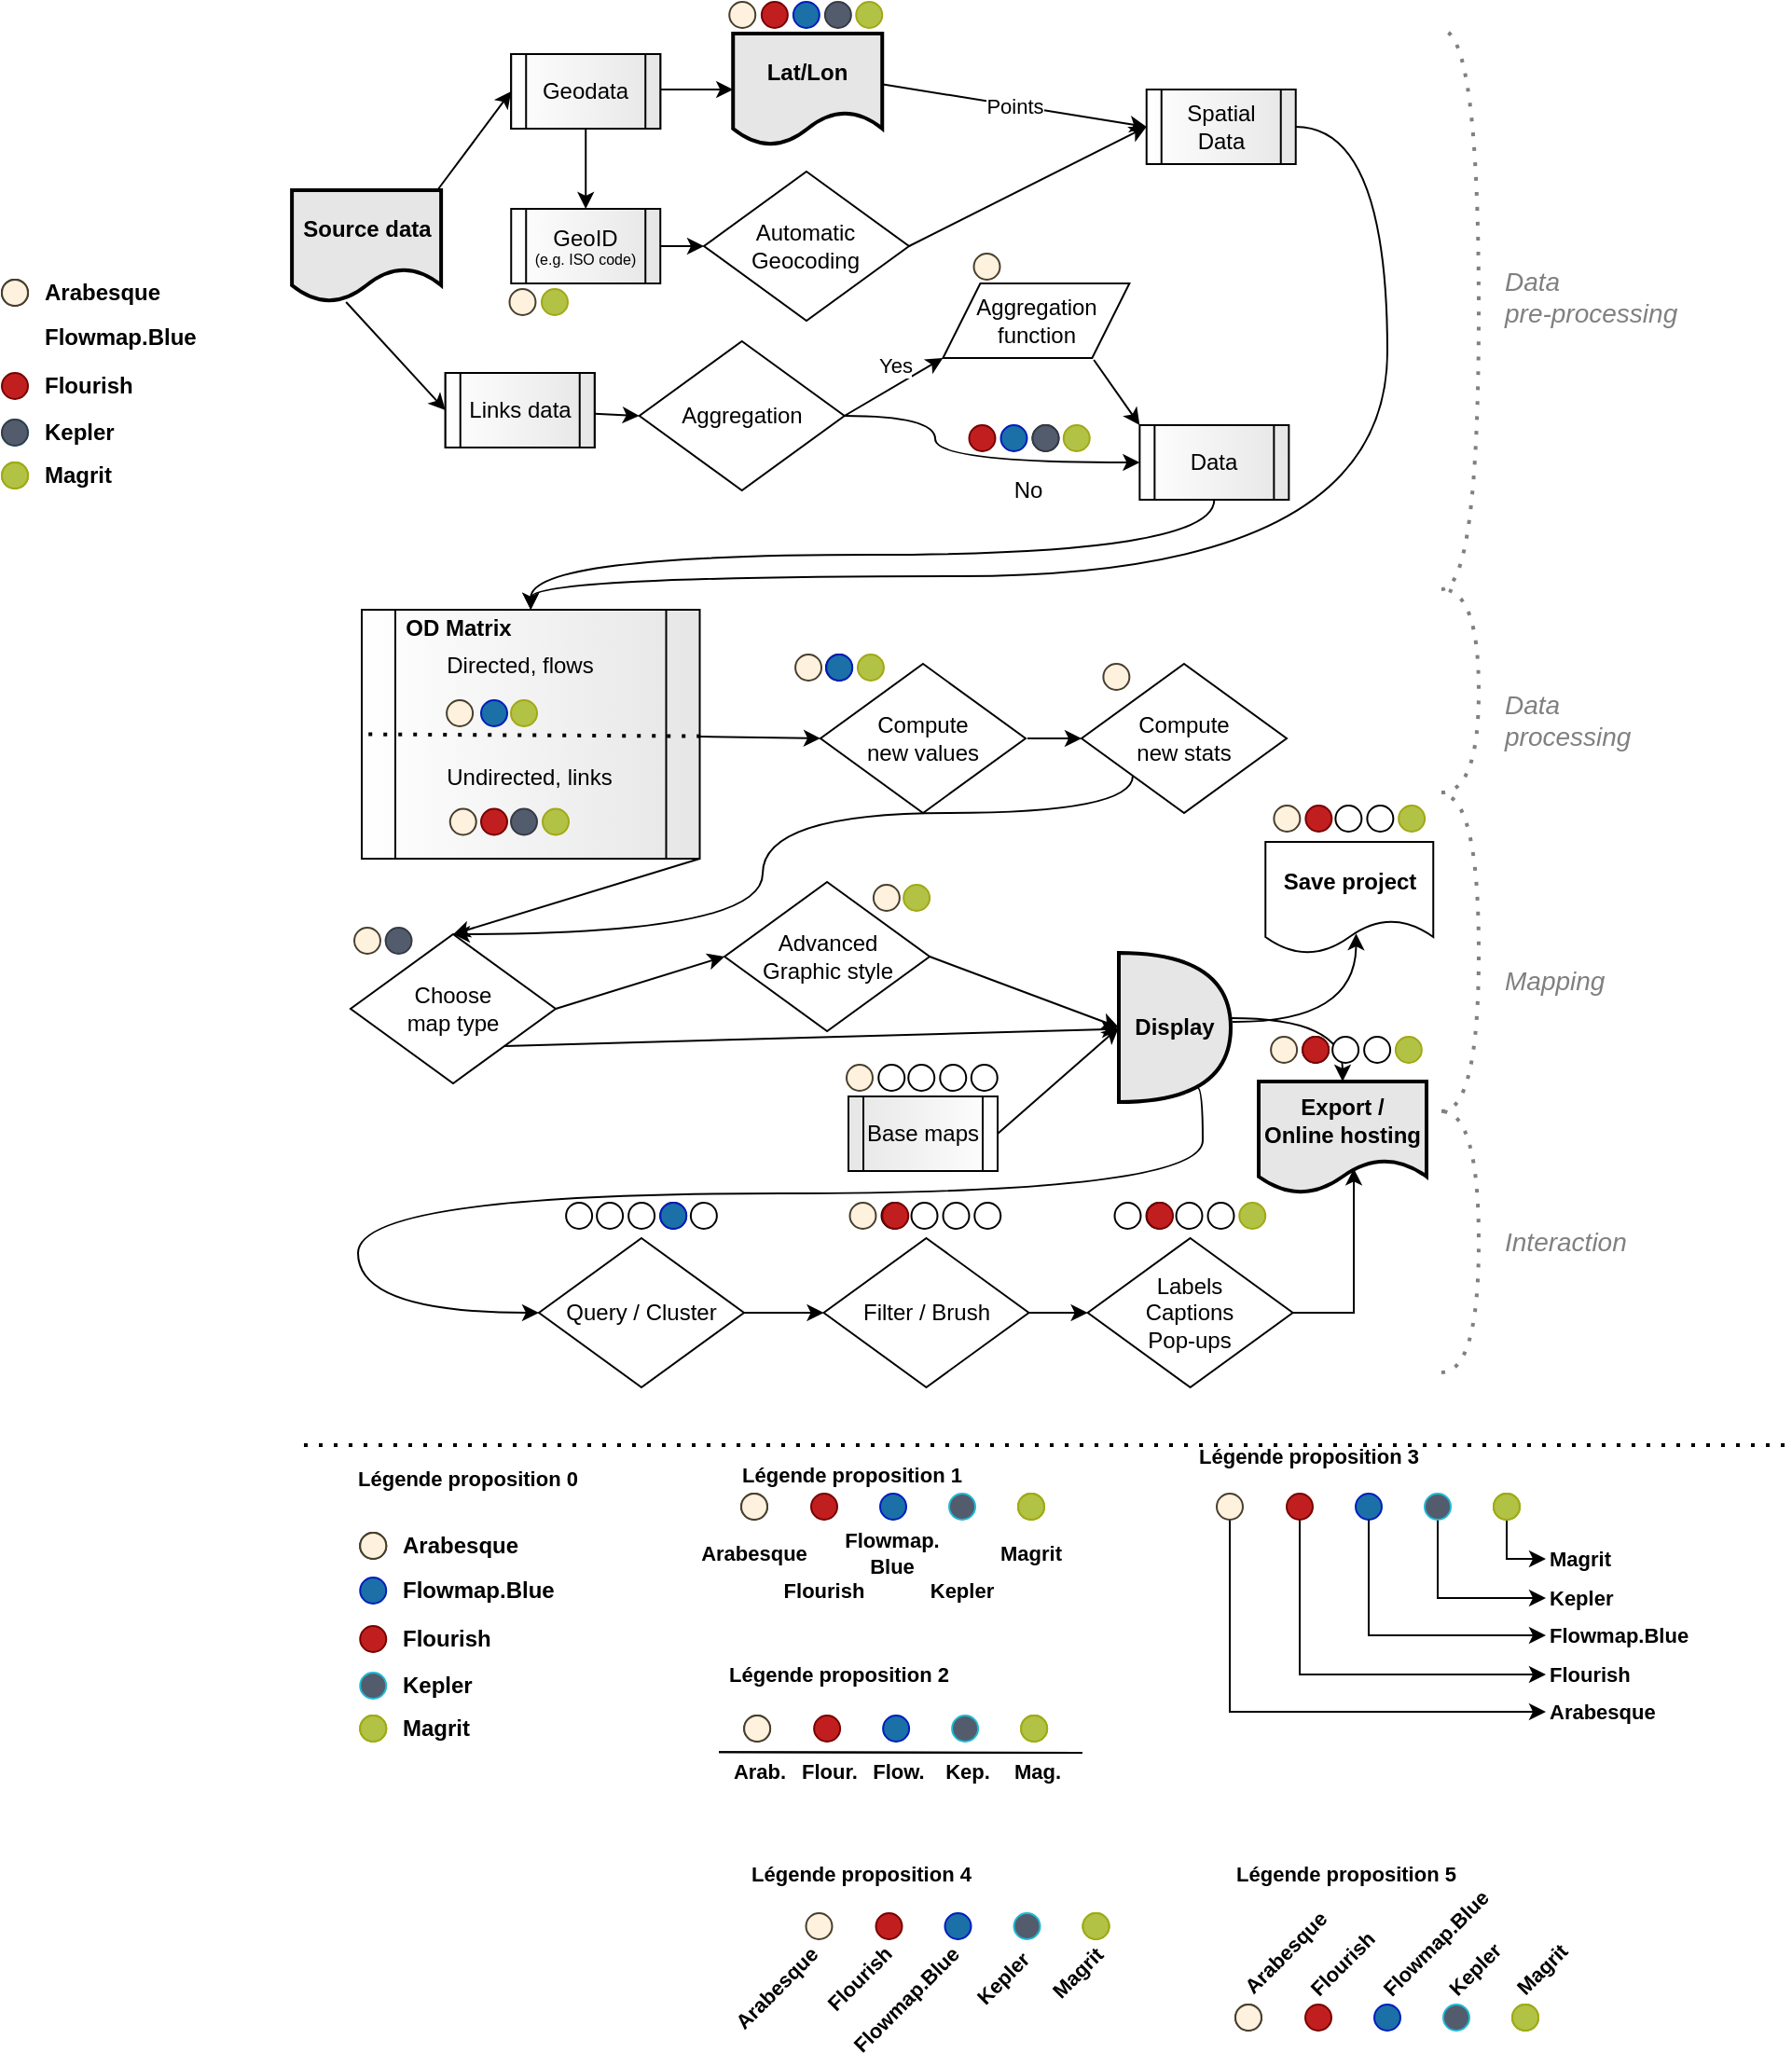 <mxfile version="14.6.2" type="github">
  <diagram id="x_EGCtdsNAIoLuTjenAh" name="Page-1">
    <mxGraphModel dx="1764" dy="570" grid="0" gridSize="10" guides="1" tooltips="1" connect="1" arrows="1" fold="1" page="1" pageScale="1" pageWidth="827" pageHeight="1169" math="0" shadow="0">
      <root>
        <mxCell id="0" />
        <mxCell id="FpdOjQ_UmzUaRlVC9WjG-2" value="Formes" style="" parent="0" />
        <mxCell id="KOBFgpsfJj8ijsTa2FeM-289" value="" style="ellipse;whiteSpace=wrap;html=1;aspect=fixed;fontColor=#ffffff;strokeColor=#473F2D;fillColor=#fef1dd;" vertex="1" parent="FpdOjQ_UmzUaRlVC9WjG-2">
          <mxGeometry x="45.0" y="501.5" width="14" height="14" as="geometry" />
        </mxCell>
        <mxCell id="KOBFgpsfJj8ijsTa2FeM-253" value="" style="ellipse;whiteSpace=wrap;html=1;aspect=fixed;fontColor=#ffffff;strokeColor=#780000;fillColor=#c11f1f;" vertex="1" parent="FpdOjQ_UmzUaRlVC9WjG-2">
          <mxGeometry x="263.43" y="5" width="14" height="14" as="geometry" />
        </mxCell>
        <mxCell id="KOBFgpsfJj8ijsTa2FeM-256" value="" style="ellipse;whiteSpace=wrap;html=1;aspect=fixed;fontColor=#ffffff;fillColor=#535C6C;strokeColor=#353B45;" vertex="1" parent="FpdOjQ_UmzUaRlVC9WjG-2">
          <mxGeometry x="297.43" y="5" width="14" height="14" as="geometry" />
        </mxCell>
        <mxCell id="KOBFgpsfJj8ijsTa2FeM-251" value="" style="ellipse;whiteSpace=wrap;html=1;aspect=fixed;strokeColor=#001DBC;fontColor=#ffffff;fillColor=#1a70a7;" vertex="1" parent="FpdOjQ_UmzUaRlVC9WjG-2">
          <mxGeometry x="280.43" y="5" width="14" height="14" as="geometry" />
        </mxCell>
        <mxCell id="KOBFgpsfJj8ijsTa2FeM-196" value="" style="ellipse;whiteSpace=wrap;html=1;aspect=fixed;strokeColor=#001DBC;fontColor=#ffffff;fillColor=#1a70a7;" vertex="1" parent="FpdOjQ_UmzUaRlVC9WjG-2">
          <mxGeometry x="391.74" y="232" width="14" height="14" as="geometry" />
        </mxCell>
        <mxCell id="KOBFgpsfJj8ijsTa2FeM-193" value="" style="ellipse;whiteSpace=wrap;html=1;aspect=fixed;fontColor=#ffffff;fillColor=#b2c245;strokeColor=#A1A815;" vertex="1" parent="FpdOjQ_UmzUaRlVC9WjG-2">
          <mxGeometry x="425.37" y="232" width="14" height="14" as="geometry" />
        </mxCell>
        <mxCell id="KOBFgpsfJj8ijsTa2FeM-191" value="" style="ellipse;whiteSpace=wrap;html=1;aspect=fixed;fontColor=#ffffff;strokeColor=#473F2D;fillColor=#fef1dd;" vertex="1" parent="FpdOjQ_UmzUaRlVC9WjG-2">
          <mxGeometry x="310.75" y="649" width="14" height="14" as="geometry" />
        </mxCell>
        <mxCell id="KOBFgpsfJj8ijsTa2FeM-189" value="" style="ellipse;whiteSpace=wrap;html=1;aspect=fixed;fontColor=#ffffff;strokeColor=#473F2D;fillColor=#fef1dd;" vertex="1" parent="FpdOjQ_UmzUaRlVC9WjG-2">
          <mxGeometry x="538.19" y="436" width="14" height="14" as="geometry" />
        </mxCell>
        <mxCell id="KOBFgpsfJj8ijsTa2FeM-190" value="" style="ellipse;whiteSpace=wrap;html=1;aspect=fixed;fontColor=#ffffff;strokeColor=#473F2D;fillColor=#fef1dd;" vertex="1" parent="FpdOjQ_UmzUaRlVC9WjG-2">
          <mxGeometry x="536.56" y="560" width="14" height="14" as="geometry" />
        </mxCell>
        <mxCell id="KOBFgpsfJj8ijsTa2FeM-187" value="" style="ellipse;whiteSpace=wrap;html=1;aspect=fixed;fontColor=#ffffff;strokeColor=#473F2D;fillColor=#fef1dd;" vertex="1" parent="FpdOjQ_UmzUaRlVC9WjG-2">
          <mxGeometry x="309" y="575" width="14" height="14" as="geometry" />
        </mxCell>
        <mxCell id="KOBFgpsfJj8ijsTa2FeM-186" value="" style="ellipse;whiteSpace=wrap;html=1;aspect=fixed;fontColor=#ffffff;strokeColor=#473F2D;fillColor=#fef1dd;" vertex="1" parent="FpdOjQ_UmzUaRlVC9WjG-2">
          <mxGeometry x="323.44" y="478.5" width="14" height="14" as="geometry" />
        </mxCell>
        <mxCell id="KOBFgpsfJj8ijsTa2FeM-184" value="" style="ellipse;whiteSpace=wrap;html=1;aspect=fixed;fontColor=#ffffff;strokeColor=#473F2D;fillColor=#fef1dd;" vertex="1" parent="FpdOjQ_UmzUaRlVC9WjG-2">
          <mxGeometry x="281.53" y="355" width="14" height="14" as="geometry" />
        </mxCell>
        <mxCell id="KOBFgpsfJj8ijsTa2FeM-185" value="" style="ellipse;whiteSpace=wrap;html=1;aspect=fixed;fontColor=#ffffff;strokeColor=#473F2D;fillColor=#fef1dd;" vertex="1" parent="FpdOjQ_UmzUaRlVC9WjG-2">
          <mxGeometry x="446.69" y="360" width="14" height="14" as="geometry" />
        </mxCell>
        <mxCell id="KOBFgpsfJj8ijsTa2FeM-178" value="" style="ellipse;whiteSpace=wrap;html=1;aspect=fixed;fontColor=#ffffff;strokeColor=#473F2D;fillColor=#fef1dd;" vertex="1" parent="FpdOjQ_UmzUaRlVC9WjG-2">
          <mxGeometry x="128.24" y="159" width="14" height="14" as="geometry" />
        </mxCell>
        <mxCell id="KOBFgpsfJj8ijsTa2FeM-173" value="" style="ellipse;whiteSpace=wrap;html=1;aspect=fixed;fontColor=#ffffff;strokeColor=#473F2D;fillColor=#fef1dd;" vertex="1" parent="FpdOjQ_UmzUaRlVC9WjG-2">
          <mxGeometry x="379.37" y="163" width="14" height="14" as="geometry" />
        </mxCell>
        <mxCell id="KOBFgpsfJj8ijsTa2FeM-161" value="" style="ellipse;whiteSpace=wrap;html=1;aspect=fixed;fontColor=#ffffff;strokeColor=#780000;fillColor=#c11f1f;" vertex="1" parent="FpdOjQ_UmzUaRlVC9WjG-2">
          <mxGeometry x="555.19" y="436" width="14" height="14" as="geometry" />
        </mxCell>
        <mxCell id="KOBFgpsfJj8ijsTa2FeM-139" value="" style="ellipse;whiteSpace=wrap;html=1;aspect=fixed;fontColor=#ffffff;strokeColor=#780000;fillColor=#c11f1f;" vertex="1" parent="FpdOjQ_UmzUaRlVC9WjG-2">
          <mxGeometry x="374.74" y="232" width="14" height="14" as="geometry" />
        </mxCell>
        <mxCell id="FpdOjQ_UmzUaRlVC9WjG-3" value="Source data" style="shape=document;whiteSpace=wrap;html=1;boundedLbl=1;sketch=0;fillColor=#E6E6E6;fontStyle=1;strokeWidth=2;" parent="FpdOjQ_UmzUaRlVC9WjG-2" vertex="1">
          <mxGeometry x="11.56" y="106" width="80" height="60" as="geometry" />
        </mxCell>
        <mxCell id="FpdOjQ_UmzUaRlVC9WjG-4" value="&lt;div&gt;Automatic&lt;/div&gt;&lt;div&gt;Geocoding&lt;/div&gt;" style="rhombus;whiteSpace=wrap;html=1;sketch=0;" parent="FpdOjQ_UmzUaRlVC9WjG-2" vertex="1">
          <mxGeometry x="232.49" y="96" width="110" height="80" as="geometry" />
        </mxCell>
        <mxCell id="KOBFgpsfJj8ijsTa2FeM-234" style="edgeStyle=orthogonalEdgeStyle;curved=1;orthogonalLoop=1;jettySize=auto;html=1;exitX=1;exitY=0.5;exitDx=0;exitDy=0;entryX=0;entryY=0.5;entryDx=0;entryDy=0;" edge="1" parent="FpdOjQ_UmzUaRlVC9WjG-2" source="FpdOjQ_UmzUaRlVC9WjG-5" target="FpdOjQ_UmzUaRlVC9WjG-11">
          <mxGeometry relative="1" as="geometry">
            <Array as="points">
              <mxPoint x="356.56" y="227" />
              <mxPoint x="356.56" y="252" />
            </Array>
          </mxGeometry>
        </mxCell>
        <mxCell id="FpdOjQ_UmzUaRlVC9WjG-5" value="Aggregation" style="rhombus;whiteSpace=wrap;html=1;sketch=0;" parent="FpdOjQ_UmzUaRlVC9WjG-2" vertex="1">
          <mxGeometry x="197.87" y="187" width="110" height="80" as="geometry" />
        </mxCell>
        <mxCell id="FpdOjQ_UmzUaRlVC9WjG-6" value="" style="endArrow=classic;html=1;entryX=0;entryY=0.5;entryDx=0;entryDy=0;startArrow=none;" parent="FpdOjQ_UmzUaRlVC9WjG-2" source="KOBFgpsfJj8ijsTa2FeM-239" target="FpdOjQ_UmzUaRlVC9WjG-5" edge="1">
          <mxGeometry width="50" height="50" relative="1" as="geometry">
            <mxPoint x="198.87" y="427" as="sourcePoint" />
            <mxPoint x="248.87" y="377" as="targetPoint" />
          </mxGeometry>
        </mxCell>
        <mxCell id="FpdOjQ_UmzUaRlVC9WjG-7" value="Aggregation function" style="shape=parallelogram;perimeter=parallelogramPerimeter;whiteSpace=wrap;html=1;fixedSize=1;sketch=0;" parent="FpdOjQ_UmzUaRlVC9WjG-2" vertex="1">
          <mxGeometry x="360.69" y="156" width="100" height="40" as="geometry" />
        </mxCell>
        <mxCell id="FpdOjQ_UmzUaRlVC9WjG-8" value="Yes" style="endArrow=classic;html=1;exitX=1;exitY=0.5;exitDx=0;exitDy=0;entryX=0;entryY=1;entryDx=0;entryDy=0;" parent="FpdOjQ_UmzUaRlVC9WjG-2" source="FpdOjQ_UmzUaRlVC9WjG-5" target="FpdOjQ_UmzUaRlVC9WjG-7" edge="1">
          <mxGeometry x="0.213" y="10" width="50" height="50" relative="1" as="geometry">
            <mxPoint x="308.87" y="347" as="sourcePoint" />
            <mxPoint x="358.87" y="297" as="targetPoint" />
            <mxPoint as="offset" />
          </mxGeometry>
        </mxCell>
        <mxCell id="KOBFgpsfJj8ijsTa2FeM-266" style="edgeStyle=orthogonalEdgeStyle;curved=1;orthogonalLoop=1;jettySize=auto;html=1;exitX=0.5;exitY=1;exitDx=0;exitDy=0;entryX=0.5;entryY=0;entryDx=0;entryDy=0;endArrow=classic;endFill=1;" edge="1" parent="FpdOjQ_UmzUaRlVC9WjG-2" source="FpdOjQ_UmzUaRlVC9WjG-11" target="KOBFgpsfJj8ijsTa2FeM-257">
          <mxGeometry relative="1" as="geometry" />
        </mxCell>
        <mxCell id="FpdOjQ_UmzUaRlVC9WjG-11" value="Data" style="shape=process;whiteSpace=wrap;html=1;backgroundOutline=1;sketch=0;gradientDirection=east;gradientColor=#E6E6E6;" parent="FpdOjQ_UmzUaRlVC9WjG-2" vertex="1">
          <mxGeometry x="466.18" y="232" width="80" height="40" as="geometry" />
        </mxCell>
        <mxCell id="FpdOjQ_UmzUaRlVC9WjG-12" value="" style="endArrow=classic;html=1;exitX=0.809;exitY=1.025;exitDx=0;exitDy=0;entryX=0;entryY=0;entryDx=0;entryDy=0;exitPerimeter=0;" parent="FpdOjQ_UmzUaRlVC9WjG-2" source="FpdOjQ_UmzUaRlVC9WjG-7" target="FpdOjQ_UmzUaRlVC9WjG-11" edge="1">
          <mxGeometry width="50" height="50" relative="1" as="geometry">
            <mxPoint x="308.87" y="347" as="sourcePoint" />
            <mxPoint x="468.56" y="183" as="targetPoint" />
          </mxGeometry>
        </mxCell>
        <mxCell id="KOBFgpsfJj8ijsTa2FeM-267" style="edgeStyle=orthogonalEdgeStyle;curved=1;orthogonalLoop=1;jettySize=auto;html=1;exitX=1;exitY=0.5;exitDx=0;exitDy=0;endArrow=classic;endFill=1;entryX=0.5;entryY=0;entryDx=0;entryDy=0;" edge="1" parent="FpdOjQ_UmzUaRlVC9WjG-2" source="FpdOjQ_UmzUaRlVC9WjG-21" target="KOBFgpsfJj8ijsTa2FeM-257">
          <mxGeometry relative="1" as="geometry">
            <mxPoint x="373" y="310" as="targetPoint" />
            <Array as="points">
              <mxPoint x="599" y="72" />
              <mxPoint x="599" y="313" />
              <mxPoint x="140" y="313" />
            </Array>
          </mxGeometry>
        </mxCell>
        <mxCell id="FpdOjQ_UmzUaRlVC9WjG-21" value="Spatial&lt;br&gt;Data" style="shape=process;whiteSpace=wrap;html=1;backgroundOutline=1;sketch=0;gradientDirection=east;gradientColor=#E6E6E6;" parent="FpdOjQ_UmzUaRlVC9WjG-2" vertex="1">
          <mxGeometry x="469.87" y="52" width="80" height="40" as="geometry" />
        </mxCell>
        <mxCell id="FpdOjQ_UmzUaRlVC9WjG-25" value="Points" style="endArrow=classic;html=1;entryX=0;entryY=0.5;entryDx=0;entryDy=0;exitX=0.996;exitY=0.452;exitDx=0;exitDy=0;exitPerimeter=0;" parent="FpdOjQ_UmzUaRlVC9WjG-2" source="KOBFgpsfJj8ijsTa2FeM-224" target="FpdOjQ_UmzUaRlVC9WjG-21" edge="1">
          <mxGeometry width="50" height="50" relative="1" as="geometry">
            <mxPoint x="336.99" y="192" as="sourcePoint" />
            <mxPoint x="411.87" y="203" as="targetPoint" />
          </mxGeometry>
        </mxCell>
        <mxCell id="FpdOjQ_UmzUaRlVC9WjG-28" value="Compute&lt;br&gt;new values" style="rhombus;whiteSpace=wrap;html=1;sketch=0;" parent="FpdOjQ_UmzUaRlVC9WjG-2" vertex="1">
          <mxGeometry x="295" y="360" width="110" height="80" as="geometry" />
        </mxCell>
        <mxCell id="FpdOjQ_UmzUaRlVC9WjG-29" value="Compute&lt;br&gt;new stats" style="rhombus;whiteSpace=wrap;html=1;sketch=0;" parent="FpdOjQ_UmzUaRlVC9WjG-2" vertex="1">
          <mxGeometry x="435" y="360" width="110" height="80" as="geometry" />
        </mxCell>
        <mxCell id="FpdOjQ_UmzUaRlVC9WjG-31" value="" style="endArrow=classic;html=1;entryX=0;entryY=0.5;entryDx=0;entryDy=0;" parent="FpdOjQ_UmzUaRlVC9WjG-2" target="FpdOjQ_UmzUaRlVC9WjG-29" edge="1">
          <mxGeometry width="50" height="50" relative="1" as="geometry">
            <mxPoint x="406" y="400" as="sourcePoint" />
            <mxPoint x="430" y="400" as="targetPoint" />
          </mxGeometry>
        </mxCell>
        <mxCell id="FpdOjQ_UmzUaRlVC9WjG-32" value="" style="endArrow=classic;html=1;entryX=0.5;entryY=0;entryDx=0;entryDy=0;edgeStyle=orthogonalEdgeStyle;curved=1;exitX=0;exitY=1;exitDx=0;exitDy=0;" parent="FpdOjQ_UmzUaRlVC9WjG-2" target="FpdOjQ_UmzUaRlVC9WjG-33" edge="1" source="FpdOjQ_UmzUaRlVC9WjG-29">
          <mxGeometry width="50" height="50" relative="1" as="geometry">
            <mxPoint x="490" y="440" as="sourcePoint" />
            <mxPoint x="130" y="590.0" as="targetPoint" />
            <Array as="points">
              <mxPoint x="463" y="440" />
              <mxPoint x="264" y="440" />
              <mxPoint x="264" y="505" />
            </Array>
          </mxGeometry>
        </mxCell>
        <mxCell id="FpdOjQ_UmzUaRlVC9WjG-33" value="&lt;div&gt;Choose &lt;br&gt;&lt;/div&gt;&lt;div&gt;map type&lt;/div&gt;" style="rhombus;whiteSpace=wrap;html=1;sketch=0;align=center;" parent="FpdOjQ_UmzUaRlVC9WjG-2" vertex="1">
          <mxGeometry x="43" y="505" width="110" height="80" as="geometry" />
        </mxCell>
        <mxCell id="FpdOjQ_UmzUaRlVC9WjG-34" value="&lt;div&gt;Advanced&lt;/div&gt;&lt;div&gt;Graphic style&lt;/div&gt;" style="rhombus;whiteSpace=wrap;html=1;sketch=0;" parent="FpdOjQ_UmzUaRlVC9WjG-2" vertex="1">
          <mxGeometry x="243.56" y="477" width="110" height="80" as="geometry" />
        </mxCell>
        <mxCell id="FpdOjQ_UmzUaRlVC9WjG-35" value="" style="endArrow=classic;html=1;entryX=0;entryY=0.5;entryDx=0;entryDy=0;exitX=1;exitY=0.5;exitDx=0;exitDy=0;" parent="FpdOjQ_UmzUaRlVC9WjG-2" source="FpdOjQ_UmzUaRlVC9WjG-33" target="FpdOjQ_UmzUaRlVC9WjG-34" edge="1">
          <mxGeometry width="50" height="50" relative="1" as="geometry">
            <mxPoint x="260" y="532.0" as="sourcePoint" />
            <mxPoint x="290" y="532.0" as="targetPoint" />
          </mxGeometry>
        </mxCell>
        <mxCell id="KOBFgpsfJj8ijsTa2FeM-142" style="edgeStyle=orthogonalEdgeStyle;orthogonalLoop=1;jettySize=auto;html=1;exitX=0.7;exitY=0.9;exitDx=0;exitDy=0;exitPerimeter=0;entryX=0;entryY=0.5;entryDx=0;entryDy=0;curved=1;" edge="1" parent="FpdOjQ_UmzUaRlVC9WjG-2" source="FpdOjQ_UmzUaRlVC9WjG-36" target="FpdOjQ_UmzUaRlVC9WjG-41">
          <mxGeometry relative="1" as="geometry">
            <Array as="points">
              <mxPoint x="500" y="644" />
              <mxPoint x="47" y="644" />
              <mxPoint x="47" y="708" />
            </Array>
          </mxGeometry>
        </mxCell>
        <mxCell id="FpdOjQ_UmzUaRlVC9WjG-36" value="Display" style="shape=or;whiteSpace=wrap;html=1;sketch=0;fillColor=#E6E6E6;fontStyle=1;strokeWidth=2;" parent="FpdOjQ_UmzUaRlVC9WjG-2" vertex="1">
          <mxGeometry x="455" y="515" width="60" height="80" as="geometry" />
        </mxCell>
        <mxCell id="FpdOjQ_UmzUaRlVC9WjG-37" value="" style="endArrow=classic;html=1;exitX=1;exitY=0.5;exitDx=0;exitDy=0;entryX=0;entryY=0.5;entryDx=0;entryDy=0;entryPerimeter=0;" parent="FpdOjQ_UmzUaRlVC9WjG-2" source="FpdOjQ_UmzUaRlVC9WjG-34" target="FpdOjQ_UmzUaRlVC9WjG-36" edge="1">
          <mxGeometry width="50" height="50" relative="1" as="geometry">
            <mxPoint x="340" y="487" as="sourcePoint" />
            <mxPoint x="390" y="437" as="targetPoint" />
          </mxGeometry>
        </mxCell>
        <mxCell id="FpdOjQ_UmzUaRlVC9WjG-38" value="" style="endArrow=classic;html=1;exitX=1;exitY=0.5;exitDx=0;exitDy=0;entryX=0;entryY=0.5;entryDx=0;entryDy=0;entryPerimeter=0;" parent="FpdOjQ_UmzUaRlVC9WjG-2" source="FpdOjQ_UmzUaRlVC9WjG-39" target="FpdOjQ_UmzUaRlVC9WjG-36" edge="1">
          <mxGeometry width="50" height="50" relative="1" as="geometry">
            <mxPoint x="413" y="596.66" as="sourcePoint" />
            <mxPoint x="468" y="596.66" as="targetPoint" />
          </mxGeometry>
        </mxCell>
        <mxCell id="FpdOjQ_UmzUaRlVC9WjG-39" value="Base maps" style="shape=process;whiteSpace=wrap;html=1;backgroundOutline=1;sketch=0;gradientDirection=west;gradientColor=#E6E6E6;" parent="FpdOjQ_UmzUaRlVC9WjG-2" vertex="1">
          <mxGeometry x="310" y="592" width="80" height="40" as="geometry" />
        </mxCell>
        <mxCell id="KOBFgpsfJj8ijsTa2FeM-141" style="edgeStyle=orthogonalEdgeStyle;rounded=0;orthogonalLoop=1;jettySize=auto;html=1;exitX=1;exitY=0.5;exitDx=0;exitDy=0;entryX=0;entryY=0.5;entryDx=0;entryDy=0;" edge="1" parent="FpdOjQ_UmzUaRlVC9WjG-2" source="FpdOjQ_UmzUaRlVC9WjG-41" target="FpdOjQ_UmzUaRlVC9WjG-42">
          <mxGeometry relative="1" as="geometry">
            <mxPoint x="289.333" y="696" as="targetPoint" />
          </mxGeometry>
        </mxCell>
        <mxCell id="FpdOjQ_UmzUaRlVC9WjG-41" value="Query / Cluster" style="rhombus;whiteSpace=wrap;html=1;sketch=0;" parent="FpdOjQ_UmzUaRlVC9WjG-2" vertex="1">
          <mxGeometry x="144" y="668" width="110" height="80" as="geometry" />
        </mxCell>
        <mxCell id="FpdOjQ_UmzUaRlVC9WjG-42" value="Filter / Brush" style="rhombus;whiteSpace=wrap;html=1;sketch=0;" parent="FpdOjQ_UmzUaRlVC9WjG-2" vertex="1">
          <mxGeometry x="296.75" y="668" width="110" height="80" as="geometry" />
        </mxCell>
        <mxCell id="KOBFgpsfJj8ijsTa2FeM-140" style="edgeStyle=orthogonalEdgeStyle;rounded=0;orthogonalLoop=1;jettySize=auto;html=1;exitX=1;exitY=0.5;exitDx=0;exitDy=0;entryX=0.567;entryY=0.778;entryDx=0;entryDy=0;entryPerimeter=0;" edge="1" parent="FpdOjQ_UmzUaRlVC9WjG-2" source="FpdOjQ_UmzUaRlVC9WjG-47" target="FpdOjQ_UmzUaRlVC9WjG-49">
          <mxGeometry relative="1" as="geometry" />
        </mxCell>
        <mxCell id="FpdOjQ_UmzUaRlVC9WjG-47" value="Labels&lt;br&gt;Captions&lt;br&gt;Pop-ups" style="rhombus;whiteSpace=wrap;html=1;sketch=0;" parent="FpdOjQ_UmzUaRlVC9WjG-2" vertex="1">
          <mxGeometry x="438.31" y="668" width="110" height="80" as="geometry" />
        </mxCell>
        <mxCell id="FpdOjQ_UmzUaRlVC9WjG-48" value="" style="endArrow=classic;html=1;exitX=1;exitY=0.5;exitDx=0;exitDy=0;" parent="FpdOjQ_UmzUaRlVC9WjG-2" source="FpdOjQ_UmzUaRlVC9WjG-42" target="FpdOjQ_UmzUaRlVC9WjG-47" edge="1">
          <mxGeometry width="50" height="50" relative="1" as="geometry">
            <mxPoint x="405" y="637.0" as="sourcePoint" />
            <mxPoint x="460" y="637.0" as="targetPoint" />
          </mxGeometry>
        </mxCell>
        <mxCell id="FpdOjQ_UmzUaRlVC9WjG-50" value="" style="endArrow=classic;html=1;entryX=0.5;entryY=0;entryDx=0;entryDy=0;edgeStyle=orthogonalEdgeStyle;curved=1;exitX=1;exitY=0.438;exitDx=0;exitDy=0;exitPerimeter=0;" parent="FpdOjQ_UmzUaRlVC9WjG-2" source="FpdOjQ_UmzUaRlVC9WjG-36" target="FpdOjQ_UmzUaRlVC9WjG-49" edge="1">
          <mxGeometry width="50" height="50" relative="1" as="geometry">
            <mxPoint x="470" y="617" as="sourcePoint" />
            <mxPoint x="520" y="567" as="targetPoint" />
          </mxGeometry>
        </mxCell>
        <mxCell id="FpdOjQ_UmzUaRlVC9WjG-52" value="" style="endArrow=none;dashed=1;html=1;dashPattern=1 3;strokeWidth=2;edgeStyle=orthogonalEdgeStyle;curved=1;fontColor=#808080;strokeColor=#808080;" parent="FpdOjQ_UmzUaRlVC9WjG-2" edge="1">
          <mxGeometry width="50" height="50" relative="1" as="geometry">
            <mxPoint x="628" y="320" as="sourcePoint" />
            <mxPoint x="628" y="20" as="targetPoint" />
            <Array as="points">
              <mxPoint x="648" y="320" />
              <mxPoint x="648" y="20" />
            </Array>
          </mxGeometry>
        </mxCell>
        <mxCell id="FpdOjQ_UmzUaRlVC9WjG-54" value="Data&lt;br&gt;pre-processing" style="text;html=1;strokeColor=none;align=left;verticalAlign=middle;whiteSpace=wrap;rounded=0;sketch=0;fontColor=#808080;fontStyle=2;fontSize=14;" parent="FpdOjQ_UmzUaRlVC9WjG-2" vertex="1">
          <mxGeometry x="660" y="153" width="109" height="20" as="geometry" />
        </mxCell>
        <mxCell id="FpdOjQ_UmzUaRlVC9WjG-55" value="" style="endArrow=none;dashed=1;html=1;dashPattern=1 3;strokeWidth=2;edgeStyle=orthogonalEdgeStyle;curved=1;fontColor=#808080;strokeColor=#808080;" parent="FpdOjQ_UmzUaRlVC9WjG-2" edge="1">
          <mxGeometry width="50" height="50" relative="1" as="geometry">
            <mxPoint x="628" y="429" as="sourcePoint" />
            <mxPoint x="628" y="320" as="targetPoint" />
            <Array as="points">
              <mxPoint x="628" y="429" />
              <mxPoint x="648" y="429" />
              <mxPoint x="648" y="320" />
            </Array>
          </mxGeometry>
        </mxCell>
        <mxCell id="FpdOjQ_UmzUaRlVC9WjG-56" value="Data&lt;br&gt;processing" style="text;html=1;strokeColor=none;align=left;verticalAlign=middle;whiteSpace=wrap;rounded=0;sketch=0;fontColor=#808080;fontStyle=2;fontSize=14;" parent="FpdOjQ_UmzUaRlVC9WjG-2" vertex="1">
          <mxGeometry x="660" y="380" width="119" height="20" as="geometry" />
        </mxCell>
        <mxCell id="FpdOjQ_UmzUaRlVC9WjG-58" value="Mapping" style="text;html=1;strokeColor=none;align=left;verticalAlign=middle;whiteSpace=wrap;rounded=0;sketch=0;fontColor=#808080;fontStyle=2;fontSize=14;" parent="FpdOjQ_UmzUaRlVC9WjG-2" vertex="1">
          <mxGeometry x="660" y="520" width="100" height="20" as="geometry" />
        </mxCell>
        <mxCell id="FpdOjQ_UmzUaRlVC9WjG-49" value="Export /&lt;br&gt;Online hosting" style="shape=document;whiteSpace=wrap;html=1;boundedLbl=1;sketch=0;fillColor=#E6E6E6;fontStyle=1;strokeWidth=2;" parent="FpdOjQ_UmzUaRlVC9WjG-2" vertex="1">
          <mxGeometry x="530" y="584" width="90" height="60" as="geometry" />
        </mxCell>
        <mxCell id="FpdOjQ_UmzUaRlVC9WjG-61" value="" style="endArrow=none;dashed=1;html=1;dashPattern=1 3;strokeWidth=2;edgeStyle=orthogonalEdgeStyle;curved=1;fontColor=#808080;strokeColor=#808080;" parent="FpdOjQ_UmzUaRlVC9WjG-2" edge="1">
          <mxGeometry width="50" height="50" relative="1" as="geometry">
            <mxPoint x="628" y="600" as="sourcePoint" />
            <mxPoint x="628" y="430" as="targetPoint" />
            <Array as="points">
              <mxPoint x="648" y="600" />
              <mxPoint x="648" y="430" />
            </Array>
          </mxGeometry>
        </mxCell>
        <mxCell id="FpdOjQ_UmzUaRlVC9WjG-62" value="Interaction" style="text;html=1;strokeColor=none;align=left;verticalAlign=middle;whiteSpace=wrap;rounded=0;sketch=0;fontColor=#808080;fontStyle=2;fontSize=14;" parent="FpdOjQ_UmzUaRlVC9WjG-2" vertex="1">
          <mxGeometry x="660" y="660" width="100" height="20" as="geometry" />
        </mxCell>
        <mxCell id="FpdOjQ_UmzUaRlVC9WjG-63" value="" style="endArrow=none;dashed=1;html=1;dashPattern=1 3;strokeWidth=2;edgeStyle=orthogonalEdgeStyle;curved=1;fontColor=#808080;strokeColor=#808080;" parent="FpdOjQ_UmzUaRlVC9WjG-2" edge="1">
          <mxGeometry width="50" height="50" relative="1" as="geometry">
            <mxPoint x="628" y="740" as="sourcePoint" />
            <mxPoint x="628" y="600" as="targetPoint" />
            <Array as="points">
              <mxPoint x="648" y="740" />
              <mxPoint x="648" y="600" />
            </Array>
          </mxGeometry>
        </mxCell>
        <mxCell id="WmJDCKHygcUtH_FTsqzf-0" value="" style="endArrow=classic;html=1;exitX=1;exitY=1;exitDx=0;exitDy=0;entryX=0.5;entryY=0;entryDx=0;entryDy=0;" parent="FpdOjQ_UmzUaRlVC9WjG-2" source="KOBFgpsfJj8ijsTa2FeM-257" target="FpdOjQ_UmzUaRlVC9WjG-33" edge="1">
          <mxGeometry width="50" height="50" relative="1" as="geometry">
            <mxPoint x="86" y="485" as="sourcePoint" />
            <mxPoint x="146" y="532" as="targetPoint" />
          </mxGeometry>
        </mxCell>
        <mxCell id="WmJDCKHygcUtH_FTsqzf-13" value="" style="ellipse;whiteSpace=wrap;html=1;aspect=fixed;fontColor=#ffffff;fillColor=#F5DC93;strokeColor=#473F2D;" parent="FpdOjQ_UmzUaRlVC9WjG-2" vertex="1">
          <mxGeometry x="48.12" y="826" width="14" height="14" as="geometry" />
        </mxCell>
        <mxCell id="WmJDCKHygcUtH_FTsqzf-14" value="" style="ellipse;whiteSpace=wrap;html=1;aspect=fixed;strokeColor=#001DBC;fontColor=#ffffff;fillColor=#1a70a7;" parent="FpdOjQ_UmzUaRlVC9WjG-2" vertex="1">
          <mxGeometry x="48.12" y="850" width="14" height="14" as="geometry" />
        </mxCell>
        <mxCell id="WmJDCKHygcUtH_FTsqzf-17" value="" style="ellipse;whiteSpace=wrap;html=1;aspect=fixed;fontColor=#ffffff;fillColor=#009900;strokeColor=#006900;" parent="FpdOjQ_UmzUaRlVC9WjG-2" vertex="1">
          <mxGeometry x="48.12" y="924" width="14" height="14" as="geometry" />
        </mxCell>
        <mxCell id="WmJDCKHygcUtH_FTsqzf-19" value="" style="ellipse;whiteSpace=wrap;html=1;aspect=fixed;fontColor=#ffffff;fillColor=#535c6c;strokeColor=#1fbad6;" parent="FpdOjQ_UmzUaRlVC9WjG-2" vertex="1">
          <mxGeometry x="48.12" y="901" width="14" height="14" as="geometry" />
        </mxCell>
        <mxCell id="WmJDCKHygcUtH_FTsqzf-20" value="" style="ellipse;whiteSpace=wrap;html=1;aspect=fixed;fontColor=#ffffff;strokeColor=#780000;fillColor=#c11f1f;" parent="FpdOjQ_UmzUaRlVC9WjG-2" vertex="1">
          <mxGeometry x="48.12" y="876" width="14" height="14" as="geometry" />
        </mxCell>
        <mxCell id="WmJDCKHygcUtH_FTsqzf-21" value="Save project" style="shape=document;whiteSpace=wrap;html=1;boundedLbl=1;sketch=0;fontStyle=1;strokeWidth=1;" parent="FpdOjQ_UmzUaRlVC9WjG-2" vertex="1">
          <mxGeometry x="533.63" y="455.5" width="90" height="60" as="geometry" />
        </mxCell>
        <mxCell id="WmJDCKHygcUtH_FTsqzf-22" value="" style="endArrow=classic;html=1;edgeStyle=orthogonalEdgeStyle;curved=1;entryX=0.54;entryY=0.818;entryDx=0;entryDy=0;entryPerimeter=0;" parent="FpdOjQ_UmzUaRlVC9WjG-2" target="WmJDCKHygcUtH_FTsqzf-21" edge="1">
          <mxGeometry width="50" height="50" relative="1" as="geometry">
            <mxPoint x="516" y="552" as="sourcePoint" />
            <mxPoint x="571" y="572" as="targetPoint" />
          </mxGeometry>
        </mxCell>
        <mxCell id="bhWjAG3H4gNq9ImHq5WX-1" value="Flowmap.Blue" style="text;html=1;strokeColor=none;fillColor=none;align=left;verticalAlign=middle;whiteSpace=wrap;rounded=0;fontStyle=1" parent="FpdOjQ_UmzUaRlVC9WjG-2" vertex="1">
          <mxGeometry x="69" y="847" width="40" height="20" as="geometry" />
        </mxCell>
        <mxCell id="bhWjAG3H4gNq9ImHq5WX-2" value="Flourish" style="text;html=1;strokeColor=none;fillColor=none;align=left;verticalAlign=middle;whiteSpace=wrap;rounded=0;fontStyle=1" parent="FpdOjQ_UmzUaRlVC9WjG-2" vertex="1">
          <mxGeometry x="69" y="873" width="40" height="20" as="geometry" />
        </mxCell>
        <mxCell id="bhWjAG3H4gNq9ImHq5WX-4" value="Kepler" style="text;html=1;strokeColor=none;fillColor=none;align=left;verticalAlign=middle;whiteSpace=wrap;rounded=0;fontStyle=1" parent="FpdOjQ_UmzUaRlVC9WjG-2" vertex="1">
          <mxGeometry x="69" y="898" width="40" height="20" as="geometry" />
        </mxCell>
        <mxCell id="bhWjAG3H4gNq9ImHq5WX-5" value="Magrit" style="text;html=1;strokeColor=none;fillColor=none;align=left;verticalAlign=middle;whiteSpace=wrap;rounded=0;fontStyle=1" parent="FpdOjQ_UmzUaRlVC9WjG-2" vertex="1">
          <mxGeometry x="69" y="921" width="40" height="20" as="geometry" />
        </mxCell>
        <mxCell id="bhWjAG3H4gNq9ImHq5WX-6" value="" style="ellipse;whiteSpace=wrap;html=1;aspect=fixed;fontColor=#ffffff;fillColor=#b2c245;strokeColor=#A1A815;" parent="FpdOjQ_UmzUaRlVC9WjG-2" vertex="1">
          <mxGeometry x="314.12" y="5" width="14" height="14" as="geometry" />
        </mxCell>
        <mxCell id="bhWjAG3H4gNq9ImHq5WX-8" value="" style="ellipse;whiteSpace=wrap;html=1;aspect=fixed;fontColor=#ffffff;fillColor=#b2c245;strokeColor=#A1A815;" parent="FpdOjQ_UmzUaRlVC9WjG-2" vertex="1">
          <mxGeometry x="145.49" y="159" width="14" height="14" as="geometry" />
        </mxCell>
        <mxCell id="bhWjAG3H4gNq9ImHq5WX-11" value="" style="ellipse;whiteSpace=wrap;html=1;aspect=fixed;fontColor=#ffffff;fillColor=#b2c245;strokeColor=#A1A815;" parent="FpdOjQ_UmzUaRlVC9WjG-2" vertex="1">
          <mxGeometry x="314.97" y="355" width="14" height="14" as="geometry" />
        </mxCell>
        <mxCell id="bhWjAG3H4gNq9ImHq5WX-13" value="" style="ellipse;whiteSpace=wrap;html=1;aspect=fixed;fontColor=#ffffff;fillColor=#b2c245;strokeColor=#A1A815;" parent="FpdOjQ_UmzUaRlVC9WjG-2" vertex="1">
          <mxGeometry x="339.56" y="478.5" width="14" height="14" as="geometry" />
        </mxCell>
        <mxCell id="bhWjAG3H4gNq9ImHq5WX-14" value="" style="ellipse;whiteSpace=wrap;html=1;aspect=fixed;fontColor=#ffffff;fillColor=#b2c245;strokeColor=#A1A815;" parent="FpdOjQ_UmzUaRlVC9WjG-2" vertex="1">
          <mxGeometry x="603.44" y="560" width="14" height="14" as="geometry" />
        </mxCell>
        <mxCell id="bhWjAG3H4gNq9ImHq5WX-16" value="" style="ellipse;whiteSpace=wrap;html=1;aspect=fixed;fontColor=#ffffff;fillColor=#b2c245;strokeColor=#A1A815;" parent="FpdOjQ_UmzUaRlVC9WjG-2" vertex="1">
          <mxGeometry x="605.07" y="436" width="14" height="14" as="geometry" />
        </mxCell>
        <mxCell id="MCsH5pdHWvTMID_yPVmZ-62" value="" style="ellipse;whiteSpace=wrap;html=1;aspect=fixed;fontColor=#ffffff;fillColor=#F5DC93;strokeColor=#473F2D;" parent="FpdOjQ_UmzUaRlVC9WjG-2" vertex="1">
          <mxGeometry x="252.5" y="805" width="14" height="14" as="geometry" />
        </mxCell>
        <mxCell id="MCsH5pdHWvTMID_yPVmZ-63" value="" style="ellipse;whiteSpace=wrap;html=1;aspect=fixed;strokeColor=#001DBC;fontColor=#ffffff;fillColor=#1a70a7;" parent="FpdOjQ_UmzUaRlVC9WjG-2" vertex="1">
          <mxGeometry x="327" y="805" width="14" height="14" as="geometry" />
        </mxCell>
        <mxCell id="MCsH5pdHWvTMID_yPVmZ-64" value="" style="ellipse;whiteSpace=wrap;html=1;aspect=fixed;fontColor=#ffffff;fillColor=#009900;strokeColor=#006900;" parent="FpdOjQ_UmzUaRlVC9WjG-2" vertex="1">
          <mxGeometry x="401" y="805" width="14" height="14" as="geometry" />
        </mxCell>
        <mxCell id="MCsH5pdHWvTMID_yPVmZ-65" value="" style="ellipse;whiteSpace=wrap;html=1;aspect=fixed;fontColor=#ffffff;fillColor=#535c6c;strokeColor=#1fbad6;" parent="FpdOjQ_UmzUaRlVC9WjG-2" vertex="1">
          <mxGeometry x="364" y="805" width="14" height="14" as="geometry" />
        </mxCell>
        <mxCell id="MCsH5pdHWvTMID_yPVmZ-66" value="" style="ellipse;whiteSpace=wrap;html=1;aspect=fixed;fontColor=#ffffff;strokeColor=#780000;fillColor=#c11f1f;" parent="FpdOjQ_UmzUaRlVC9WjG-2" vertex="1">
          <mxGeometry x="290" y="805" width="14" height="14" as="geometry" />
        </mxCell>
        <mxCell id="MCsH5pdHWvTMID_yPVmZ-67" value="Arabesque" style="text;html=1;strokeColor=none;fillColor=none;align=center;verticalAlign=middle;whiteSpace=wrap;rounded=0;fontStyle=1;fontSize=11;" parent="FpdOjQ_UmzUaRlVC9WjG-2" vertex="1">
          <mxGeometry x="227" y="827" width="65" height="20" as="geometry" />
        </mxCell>
        <mxCell id="MCsH5pdHWvTMID_yPVmZ-68" value="&lt;div&gt;Flowmap.&lt;/div&gt;&lt;div&gt;Blue&lt;/div&gt;" style="text;html=1;strokeColor=none;fillColor=none;align=center;verticalAlign=middle;whiteSpace=wrap;rounded=0;fontStyle=1;fontSize=11;" parent="FpdOjQ_UmzUaRlVC9WjG-2" vertex="1">
          <mxGeometry x="292" y="827" width="83" height="20" as="geometry" />
        </mxCell>
        <mxCell id="MCsH5pdHWvTMID_yPVmZ-69" value="Flourish" style="text;html=1;strokeColor=none;fillColor=none;align=center;verticalAlign=middle;whiteSpace=wrap;rounded=0;fontStyle=1;fontSize=11;" parent="FpdOjQ_UmzUaRlVC9WjG-2" vertex="1">
          <mxGeometry x="272" y="847" width="50" height="20" as="geometry" />
        </mxCell>
        <mxCell id="MCsH5pdHWvTMID_yPVmZ-70" value="Kepler" style="text;html=1;strokeColor=none;fillColor=none;align=center;verticalAlign=middle;whiteSpace=wrap;rounded=0;fontStyle=1;fontSize=11;" parent="FpdOjQ_UmzUaRlVC9WjG-2" vertex="1">
          <mxGeometry x="351" y="847" width="40" height="20" as="geometry" />
        </mxCell>
        <mxCell id="MCsH5pdHWvTMID_yPVmZ-71" value="Magrit" style="text;html=1;strokeColor=none;fillColor=none;align=center;verticalAlign=middle;whiteSpace=wrap;rounded=0;fontStyle=1;fontSize=11;" parent="FpdOjQ_UmzUaRlVC9WjG-2" vertex="1">
          <mxGeometry x="388" y="827" width="40" height="20" as="geometry" />
        </mxCell>
        <mxCell id="MCsH5pdHWvTMID_yPVmZ-72" value="Légende proposition 0" style="text;html=1;strokeColor=none;fillColor=none;align=center;verticalAlign=middle;whiteSpace=wrap;rounded=0;fontStyle=1;fontSize=11;" parent="FpdOjQ_UmzUaRlVC9WjG-2" vertex="1">
          <mxGeometry x="35" y="787" width="142" height="20" as="geometry" />
        </mxCell>
        <mxCell id="MCsH5pdHWvTMID_yPVmZ-78" value="Arab." style="text;html=1;strokeColor=none;fillColor=none;align=center;verticalAlign=middle;whiteSpace=wrap;rounded=0;fontStyle=1;fontSize=11;" parent="FpdOjQ_UmzUaRlVC9WjG-2" vertex="1">
          <mxGeometry x="247.375" y="944" width="30.75" height="20" as="geometry" />
        </mxCell>
        <mxCell id="MCsH5pdHWvTMID_yPVmZ-79" value="&lt;div&gt;Flow.&lt;/div&gt;" style="text;html=1;strokeColor=none;fillColor=none;align=center;verticalAlign=middle;whiteSpace=wrap;rounded=0;fontStyle=1;fontSize=11;" parent="FpdOjQ_UmzUaRlVC9WjG-2" vertex="1">
          <mxGeometry x="322.25" y="944" width="30" height="20" as="geometry" />
        </mxCell>
        <mxCell id="MCsH5pdHWvTMID_yPVmZ-80" value="Flour." style="text;html=1;strokeColor=none;fillColor=none;align=center;verticalAlign=middle;whiteSpace=wrap;rounded=0;fontStyle=1;fontSize=11;" parent="FpdOjQ_UmzUaRlVC9WjG-2" vertex="1">
          <mxGeometry x="285" y="944" width="29.75" height="20" as="geometry" />
        </mxCell>
        <mxCell id="MCsH5pdHWvTMID_yPVmZ-81" value="Kep." style="text;html=1;strokeColor=none;fillColor=none;align=center;verticalAlign=middle;whiteSpace=wrap;rounded=0;fontStyle=1;fontSize=11;" parent="FpdOjQ_UmzUaRlVC9WjG-2" vertex="1">
          <mxGeometry x="361" y="944" width="25.75" height="20" as="geometry" />
        </mxCell>
        <mxCell id="MCsH5pdHWvTMID_yPVmZ-82" value="Mag." style="text;html=1;strokeColor=none;fillColor=none;align=center;verticalAlign=middle;whiteSpace=wrap;rounded=0;fontStyle=1;fontSize=11;" parent="FpdOjQ_UmzUaRlVC9WjG-2" vertex="1">
          <mxGeometry x="397.875" y="944" width="26.75" height="20" as="geometry" />
        </mxCell>
        <mxCell id="MCsH5pdHWvTMID_yPVmZ-83" value="Légende proposition 2" style="text;html=1;strokeColor=none;fillColor=none;align=center;verticalAlign=middle;whiteSpace=wrap;rounded=0;fontStyle=1;fontSize=11;" parent="FpdOjQ_UmzUaRlVC9WjG-2" vertex="1">
          <mxGeometry x="234.25" y="892" width="142" height="20" as="geometry" />
        </mxCell>
        <mxCell id="MCsH5pdHWvTMID_yPVmZ-84" style="edgeStyle=orthogonalEdgeStyle;rounded=0;orthogonalLoop=1;jettySize=auto;html=1;exitX=0.5;exitY=1;exitDx=0;exitDy=0;entryX=0;entryY=0.5;entryDx=0;entryDy=0;fontSize=11;" parent="FpdOjQ_UmzUaRlVC9WjG-2" source="MCsH5pdHWvTMID_yPVmZ-85" target="MCsH5pdHWvTMID_yPVmZ-94" edge="1">
          <mxGeometry relative="1" as="geometry" />
        </mxCell>
        <mxCell id="MCsH5pdHWvTMID_yPVmZ-85" value="" style="ellipse;whiteSpace=wrap;html=1;aspect=fixed;fontColor=#ffffff;strokeColor=#473F2D;fillColor=#fef1dd;" parent="FpdOjQ_UmzUaRlVC9WjG-2" vertex="1">
          <mxGeometry x="507.5" y="805" width="14" height="14" as="geometry" />
        </mxCell>
        <mxCell id="MCsH5pdHWvTMID_yPVmZ-86" style="edgeStyle=orthogonalEdgeStyle;rounded=0;orthogonalLoop=1;jettySize=auto;html=1;exitX=0.5;exitY=1;exitDx=0;exitDy=0;entryX=0;entryY=0.5;entryDx=0;entryDy=0;fontSize=11;" parent="FpdOjQ_UmzUaRlVC9WjG-2" source="MCsH5pdHWvTMID_yPVmZ-87" target="MCsH5pdHWvTMID_yPVmZ-95" edge="1">
          <mxGeometry relative="1" as="geometry" />
        </mxCell>
        <mxCell id="MCsH5pdHWvTMID_yPVmZ-87" value="" style="ellipse;whiteSpace=wrap;html=1;aspect=fixed;strokeColor=#001DBC;fontColor=#ffffff;fillColor=#1a70a7;" parent="FpdOjQ_UmzUaRlVC9WjG-2" vertex="1">
          <mxGeometry x="582" y="805" width="14" height="14" as="geometry" />
        </mxCell>
        <mxCell id="MCsH5pdHWvTMID_yPVmZ-88" style="edgeStyle=orthogonalEdgeStyle;rounded=0;orthogonalLoop=1;jettySize=auto;html=1;exitX=0.5;exitY=1;exitDx=0;exitDy=0;fontSize=11;entryX=0;entryY=0.5;entryDx=0;entryDy=0;" parent="FpdOjQ_UmzUaRlVC9WjG-2" source="MCsH5pdHWvTMID_yPVmZ-89" target="MCsH5pdHWvTMID_yPVmZ-98" edge="1">
          <mxGeometry relative="1" as="geometry">
            <mxPoint x="663" y="854" as="targetPoint" />
            <Array as="points">
              <mxPoint x="663" y="840" />
            </Array>
          </mxGeometry>
        </mxCell>
        <mxCell id="MCsH5pdHWvTMID_yPVmZ-89" value="" style="ellipse;whiteSpace=wrap;html=1;aspect=fixed;fontColor=#ffffff;fillColor=#009900;strokeColor=#006900;" parent="FpdOjQ_UmzUaRlVC9WjG-2" vertex="1">
          <mxGeometry x="656" y="805" width="14" height="14" as="geometry" />
        </mxCell>
        <mxCell id="MCsH5pdHWvTMID_yPVmZ-90" style="edgeStyle=orthogonalEdgeStyle;rounded=0;orthogonalLoop=1;jettySize=auto;html=1;exitX=0.5;exitY=1;exitDx=0;exitDy=0;entryX=0;entryY=0.5;entryDx=0;entryDy=0;fontSize=11;" parent="FpdOjQ_UmzUaRlVC9WjG-2" source="MCsH5pdHWvTMID_yPVmZ-91" target="MCsH5pdHWvTMID_yPVmZ-97" edge="1">
          <mxGeometry relative="1" as="geometry" />
        </mxCell>
        <mxCell id="MCsH5pdHWvTMID_yPVmZ-91" value="" style="ellipse;whiteSpace=wrap;html=1;aspect=fixed;fontColor=#ffffff;fillColor=#535c6c;strokeColor=#1fbad6;" parent="FpdOjQ_UmzUaRlVC9WjG-2" vertex="1">
          <mxGeometry x="619" y="805" width="14" height="14" as="geometry" />
        </mxCell>
        <mxCell id="MCsH5pdHWvTMID_yPVmZ-92" style="edgeStyle=orthogonalEdgeStyle;rounded=0;orthogonalLoop=1;jettySize=auto;html=1;exitX=0.5;exitY=1;exitDx=0;exitDy=0;entryX=0;entryY=0.5;entryDx=0;entryDy=0;fontSize=11;" parent="FpdOjQ_UmzUaRlVC9WjG-2" source="MCsH5pdHWvTMID_yPVmZ-93" target="MCsH5pdHWvTMID_yPVmZ-96" edge="1">
          <mxGeometry relative="1" as="geometry" />
        </mxCell>
        <mxCell id="MCsH5pdHWvTMID_yPVmZ-93" value="" style="ellipse;whiteSpace=wrap;html=1;aspect=fixed;fontColor=#ffffff;strokeColor=#780000;fillColor=#c11f1f;" parent="FpdOjQ_UmzUaRlVC9WjG-2" vertex="1">
          <mxGeometry x="545" y="805" width="14" height="14" as="geometry" />
        </mxCell>
        <mxCell id="MCsH5pdHWvTMID_yPVmZ-94" value="Arabesque" style="text;html=1;strokeColor=none;fillColor=none;align=left;verticalAlign=middle;whiteSpace=wrap;rounded=0;fontStyle=1;fontSize=11;" parent="FpdOjQ_UmzUaRlVC9WjG-2" vertex="1">
          <mxGeometry x="684" y="912" width="65" height="20" as="geometry" />
        </mxCell>
        <mxCell id="MCsH5pdHWvTMID_yPVmZ-95" value="&lt;div&gt;Flowmap.Blue&lt;/div&gt;" style="text;html=1;strokeColor=none;fillColor=none;align=left;verticalAlign=middle;whiteSpace=wrap;rounded=0;fontStyle=1;fontSize=11;" parent="FpdOjQ_UmzUaRlVC9WjG-2" vertex="1">
          <mxGeometry x="684" y="871" width="80" height="20" as="geometry" />
        </mxCell>
        <mxCell id="MCsH5pdHWvTMID_yPVmZ-96" value="Flourish" style="text;html=1;strokeColor=none;fillColor=none;align=left;verticalAlign=middle;whiteSpace=wrap;rounded=0;fontStyle=1;fontSize=11;" parent="FpdOjQ_UmzUaRlVC9WjG-2" vertex="1">
          <mxGeometry x="684" y="892" width="50" height="20" as="geometry" />
        </mxCell>
        <mxCell id="MCsH5pdHWvTMID_yPVmZ-97" value="Kepler" style="text;html=1;strokeColor=none;fillColor=none;align=left;verticalAlign=middle;whiteSpace=wrap;rounded=0;fontStyle=1;fontSize=11;" parent="FpdOjQ_UmzUaRlVC9WjG-2" vertex="1">
          <mxGeometry x="684" y="851" width="40" height="20" as="geometry" />
        </mxCell>
        <mxCell id="MCsH5pdHWvTMID_yPVmZ-98" value="Magrit" style="text;html=1;strokeColor=none;fillColor=none;align=left;verticalAlign=middle;whiteSpace=wrap;rounded=0;fontStyle=1;fontSize=11;" parent="FpdOjQ_UmzUaRlVC9WjG-2" vertex="1">
          <mxGeometry x="684" y="830" width="40" height="20" as="geometry" />
        </mxCell>
        <mxCell id="MCsH5pdHWvTMID_yPVmZ-99" value="Légende proposition 3" style="text;html=1;strokeColor=none;fillColor=none;align=center;verticalAlign=middle;whiteSpace=wrap;rounded=0;fontStyle=1;fontSize=11;" parent="FpdOjQ_UmzUaRlVC9WjG-2" vertex="1">
          <mxGeometry x="486" y="775" width="142" height="20" as="geometry" />
        </mxCell>
        <mxCell id="MCsH5pdHWvTMID_yPVmZ-100" value="" style="ellipse;whiteSpace=wrap;html=1;aspect=fixed;fontColor=#ffffff;fillColor=#F5DC93;strokeColor=#473F2D;" parent="FpdOjQ_UmzUaRlVC9WjG-2" vertex="1">
          <mxGeometry x="517.5" y="1079" width="14" height="14" as="geometry" />
        </mxCell>
        <mxCell id="MCsH5pdHWvTMID_yPVmZ-101" value="" style="ellipse;whiteSpace=wrap;html=1;aspect=fixed;strokeColor=#001DBC;fontColor=#ffffff;fillColor=#1a70a7;" parent="FpdOjQ_UmzUaRlVC9WjG-2" vertex="1">
          <mxGeometry x="592" y="1079" width="14" height="14" as="geometry" />
        </mxCell>
        <mxCell id="MCsH5pdHWvTMID_yPVmZ-102" value="" style="ellipse;whiteSpace=wrap;html=1;aspect=fixed;fontColor=#ffffff;fillColor=#009900;strokeColor=#006900;" parent="FpdOjQ_UmzUaRlVC9WjG-2" vertex="1">
          <mxGeometry x="666" y="1079" width="14" height="14" as="geometry" />
        </mxCell>
        <mxCell id="MCsH5pdHWvTMID_yPVmZ-103" value="" style="ellipse;whiteSpace=wrap;html=1;aspect=fixed;fontColor=#ffffff;fillColor=#535c6c;strokeColor=#1fbad6;" parent="FpdOjQ_UmzUaRlVC9WjG-2" vertex="1">
          <mxGeometry x="629" y="1079" width="14" height="14" as="geometry" />
        </mxCell>
        <mxCell id="MCsH5pdHWvTMID_yPVmZ-104" value="" style="ellipse;whiteSpace=wrap;html=1;aspect=fixed;fontColor=#ffffff;strokeColor=#780000;fillColor=#c11f1f;" parent="FpdOjQ_UmzUaRlVC9WjG-2" vertex="1">
          <mxGeometry x="555" y="1079" width="14" height="14" as="geometry" />
        </mxCell>
        <mxCell id="MCsH5pdHWvTMID_yPVmZ-105" value="Arabesque" style="text;html=1;strokeColor=none;fillColor=none;align=center;verticalAlign=middle;whiteSpace=wrap;rounded=0;fontStyle=1;fontSize=11;rotation=-45;" parent="FpdOjQ_UmzUaRlVC9WjG-2" vertex="1">
          <mxGeometry x="512" y="1041" width="65" height="20" as="geometry" />
        </mxCell>
        <mxCell id="MCsH5pdHWvTMID_yPVmZ-106" value="&lt;div&gt;Flowmap.Blue&lt;/div&gt;" style="text;html=1;strokeColor=none;fillColor=none;align=center;verticalAlign=middle;whiteSpace=wrap;rounded=0;fontStyle=1;fontSize=11;rotation=-45;" parent="FpdOjQ_UmzUaRlVC9WjG-2" vertex="1">
          <mxGeometry x="585" y="1036" width="80" height="20" as="geometry" />
        </mxCell>
        <mxCell id="MCsH5pdHWvTMID_yPVmZ-107" value="Flourish" style="text;html=1;strokeColor=none;fillColor=none;align=center;verticalAlign=middle;whiteSpace=wrap;rounded=0;fontStyle=1;fontSize=11;rotation=-45;" parent="FpdOjQ_UmzUaRlVC9WjG-2" vertex="1">
          <mxGeometry x="550" y="1047" width="50" height="20" as="geometry" />
        </mxCell>
        <mxCell id="MCsH5pdHWvTMID_yPVmZ-108" value="Kepler" style="text;html=1;strokeColor=none;fillColor=none;align=center;verticalAlign=middle;whiteSpace=wrap;rounded=0;fontStyle=1;fontSize=11;rotation=-45;" parent="FpdOjQ_UmzUaRlVC9WjG-2" vertex="1">
          <mxGeometry x="626" y="1051" width="40" height="18" as="geometry" />
        </mxCell>
        <mxCell id="MCsH5pdHWvTMID_yPVmZ-109" value="Magrit" style="text;html=1;strokeColor=none;fillColor=none;align=center;verticalAlign=middle;whiteSpace=wrap;rounded=0;fontStyle=1;fontSize=11;rotation=-45;" parent="FpdOjQ_UmzUaRlVC9WjG-2" vertex="1">
          <mxGeometry x="662" y="1050" width="40" height="20" as="geometry" />
        </mxCell>
        <mxCell id="MCsH5pdHWvTMID_yPVmZ-110" value="Légende proposition 5" style="text;html=1;strokeColor=none;fillColor=none;align=center;verticalAlign=middle;whiteSpace=wrap;rounded=0;fontStyle=1;fontSize=11;" parent="FpdOjQ_UmzUaRlVC9WjG-2" vertex="1">
          <mxGeometry x="506" y="999" width="142" height="20" as="geometry" />
        </mxCell>
        <mxCell id="MCsH5pdHWvTMID_yPVmZ-111" value="" style="endArrow=none;html=1;fontSize=11;" parent="FpdOjQ_UmzUaRlVC9WjG-2" edge="1">
          <mxGeometry width="50" height="50" relative="1" as="geometry">
            <mxPoint x="435.5" y="944" as="sourcePoint" />
            <mxPoint x="240.5" y="943.6" as="targetPoint" />
          </mxGeometry>
        </mxCell>
        <mxCell id="MCsH5pdHWvTMID_yPVmZ-112" value="" style="ellipse;whiteSpace=wrap;html=1;aspect=fixed;fontColor=#ffffff;strokeColor=#473F2D;fillColor=#fef1dd;" parent="FpdOjQ_UmzUaRlVC9WjG-2" vertex="1">
          <mxGeometry x="287.25" y="1030" width="14" height="14" as="geometry" />
        </mxCell>
        <mxCell id="MCsH5pdHWvTMID_yPVmZ-113" value="" style="ellipse;whiteSpace=wrap;html=1;aspect=fixed;strokeColor=#001DBC;fontColor=#ffffff;fillColor=#1a70a7;" parent="FpdOjQ_UmzUaRlVC9WjG-2" vertex="1">
          <mxGeometry x="361.75" y="1030" width="14" height="14" as="geometry" />
        </mxCell>
        <mxCell id="MCsH5pdHWvTMID_yPVmZ-114" value="" style="ellipse;whiteSpace=wrap;html=1;aspect=fixed;fontColor=#ffffff;fillColor=#009900;strokeColor=#006900;" parent="FpdOjQ_UmzUaRlVC9WjG-2" vertex="1">
          <mxGeometry x="435.75" y="1030" width="14" height="14" as="geometry" />
        </mxCell>
        <mxCell id="MCsH5pdHWvTMID_yPVmZ-115" value="" style="ellipse;whiteSpace=wrap;html=1;aspect=fixed;fontColor=#ffffff;fillColor=#535c6c;strokeColor=#1fbad6;" parent="FpdOjQ_UmzUaRlVC9WjG-2" vertex="1">
          <mxGeometry x="398.75" y="1030" width="14" height="14" as="geometry" />
        </mxCell>
        <mxCell id="MCsH5pdHWvTMID_yPVmZ-116" value="" style="ellipse;whiteSpace=wrap;html=1;aspect=fixed;fontColor=#ffffff;strokeColor=#780000;fillColor=#c11f1f;" parent="FpdOjQ_UmzUaRlVC9WjG-2" vertex="1">
          <mxGeometry x="324.75" y="1030" width="14" height="14" as="geometry" />
        </mxCell>
        <mxCell id="MCsH5pdHWvTMID_yPVmZ-117" value="Arabesque" style="text;html=1;strokeColor=none;fillColor=none;align=center;verticalAlign=middle;whiteSpace=wrap;rounded=0;fontStyle=1;fontSize=11;rotation=-45;" parent="FpdOjQ_UmzUaRlVC9WjG-2" vertex="1">
          <mxGeometry x="239" y="1060" width="65" height="20" as="geometry" />
        </mxCell>
        <mxCell id="MCsH5pdHWvTMID_yPVmZ-118" value="&lt;div&gt;Flowmap.Blue&lt;/div&gt;" style="text;html=1;strokeColor=none;fillColor=none;align=center;verticalAlign=middle;whiteSpace=wrap;rounded=0;fontStyle=1;fontSize=11;rotation=-45;" parent="FpdOjQ_UmzUaRlVC9WjG-2" vertex="1">
          <mxGeometry x="301.25" y="1066" width="80" height="20" as="geometry" />
        </mxCell>
        <mxCell id="MCsH5pdHWvTMID_yPVmZ-119" value="Kepler" style="text;html=1;strokeColor=none;fillColor=none;align=center;verticalAlign=middle;whiteSpace=wrap;rounded=0;fontStyle=1;fontSize=11;rotation=-45;" parent="FpdOjQ_UmzUaRlVC9WjG-2" vertex="1">
          <mxGeometry x="372.75" y="1055" width="40" height="20" as="geometry" />
        </mxCell>
        <mxCell id="MCsH5pdHWvTMID_yPVmZ-120" value="&lt;div&gt;Légende proposition 4&lt;br&gt;&lt;/div&gt;" style="text;html=1;strokeColor=none;fillColor=none;align=center;verticalAlign=middle;whiteSpace=wrap;rounded=0;fontStyle=1;fontSize=11;" parent="FpdOjQ_UmzUaRlVC9WjG-2" vertex="1">
          <mxGeometry x="246" y="999" width="142" height="20" as="geometry" />
        </mxCell>
        <mxCell id="MCsH5pdHWvTMID_yPVmZ-121" value="Flourish" style="text;html=1;strokeColor=none;fillColor=none;align=center;verticalAlign=middle;whiteSpace=wrap;rounded=0;fontStyle=1;fontSize=11;rotation=-45;" parent="FpdOjQ_UmzUaRlVC9WjG-2" vertex="1">
          <mxGeometry x="291" y="1055" width="50" height="20" as="geometry" />
        </mxCell>
        <mxCell id="MCsH5pdHWvTMID_yPVmZ-122" value="Magrit" style="text;html=1;strokeColor=none;fillColor=none;align=center;verticalAlign=middle;whiteSpace=wrap;rounded=0;fontStyle=1;fontSize=11;rotation=-45;" parent="FpdOjQ_UmzUaRlVC9WjG-2" vertex="1">
          <mxGeometry x="412.75" y="1052" width="40" height="20" as="geometry" />
        </mxCell>
        <mxCell id="MCsH5pdHWvTMID_yPVmZ-123" value="" style="endArrow=none;html=1;fontSize=11;" parent="FpdOjQ_UmzUaRlVC9WjG-2" edge="1">
          <mxGeometry width="50" height="50" relative="1" as="geometry">
            <mxPoint x="435.5" y="944" as="sourcePoint" />
            <mxPoint x="240.5" y="943.6" as="targetPoint" />
          </mxGeometry>
        </mxCell>
        <mxCell id="MCsH5pdHWvTMID_yPVmZ-124" value="Légende proposition 1" style="text;html=1;strokeColor=none;fillColor=none;align=center;verticalAlign=middle;whiteSpace=wrap;rounded=0;fontStyle=1;fontSize=11;" parent="FpdOjQ_UmzUaRlVC9WjG-2" vertex="1">
          <mxGeometry x="241" y="785" width="142" height="20" as="geometry" />
        </mxCell>
        <mxCell id="KOBFgpsfJj8ijsTa2FeM-0" value="" style="ellipse;whiteSpace=wrap;html=1;aspect=fixed;fontColor=#ffffff;fillColor=#F5DC93;strokeColor=#473F2D;" vertex="1" parent="FpdOjQ_UmzUaRlVC9WjG-2">
          <mxGeometry x="48.12" y="826" width="14" height="14" as="geometry" />
        </mxCell>
        <mxCell id="KOBFgpsfJj8ijsTa2FeM-1" value="" style="ellipse;whiteSpace=wrap;html=1;aspect=fixed;fontColor=#ffffff;strokeColor=#473F2D;fillColor=#fef1dd;" vertex="1" parent="FpdOjQ_UmzUaRlVC9WjG-2">
          <mxGeometry x="48.12" y="826" width="14" height="14" as="geometry" />
        </mxCell>
        <mxCell id="KOBFgpsfJj8ijsTa2FeM-3" value="" style="ellipse;whiteSpace=wrap;html=1;aspect=fixed;fontColor=#ffffff;strokeColor=#473F2D;fillColor=#fef1dd;" vertex="1" parent="FpdOjQ_UmzUaRlVC9WjG-2">
          <mxGeometry x="252.5" y="805" width="14" height="14" as="geometry" />
        </mxCell>
        <mxCell id="KOBFgpsfJj8ijsTa2FeM-4" value="" style="ellipse;whiteSpace=wrap;html=1;aspect=fixed;fontColor=#ffffff;strokeColor=#473F2D;fillColor=#fef1dd;" vertex="1" parent="FpdOjQ_UmzUaRlVC9WjG-2">
          <mxGeometry x="517.5" y="1079" width="14" height="14" as="geometry" />
        </mxCell>
        <mxCell id="KOBFgpsfJj8ijsTa2FeM-5" value="" style="ellipse;whiteSpace=wrap;html=1;aspect=fixed;fontColor=#ffffff;fillColor=#a1a815;strokeColor=#C5EB2D;" vertex="1" parent="FpdOjQ_UmzUaRlVC9WjG-2">
          <mxGeometry x="48.12" y="924" width="14" height="14" as="geometry" />
        </mxCell>
        <mxCell id="KOBFgpsfJj8ijsTa2FeM-6" value="" style="ellipse;whiteSpace=wrap;html=1;aspect=fixed;fontColor=#ffffff;fillColor=#a1a815;strokeColor=#C5EB2D;" vertex="1" parent="FpdOjQ_UmzUaRlVC9WjG-2">
          <mxGeometry x="401" y="805" width="14" height="14" as="geometry" />
        </mxCell>
        <mxCell id="KOBFgpsfJj8ijsTa2FeM-8" value="" style="ellipse;whiteSpace=wrap;html=1;aspect=fixed;fontColor=#ffffff;fillColor=#a1a815;strokeColor=#C5EB2D;" vertex="1" parent="FpdOjQ_UmzUaRlVC9WjG-2">
          <mxGeometry x="435.75" y="1030" width="14" height="14" as="geometry" />
        </mxCell>
        <mxCell id="KOBFgpsfJj8ijsTa2FeM-9" value="" style="ellipse;whiteSpace=wrap;html=1;aspect=fixed;fontColor=#ffffff;fillColor=#a1a815;strokeColor=#C5EB2D;" vertex="1" parent="FpdOjQ_UmzUaRlVC9WjG-2">
          <mxGeometry x="656" y="805" width="14" height="14" as="geometry" />
        </mxCell>
        <mxCell id="KOBFgpsfJj8ijsTa2FeM-10" value="" style="ellipse;whiteSpace=wrap;html=1;aspect=fixed;fontColor=#ffffff;fillColor=#a1a815;strokeColor=#C5EB2D;" vertex="1" parent="FpdOjQ_UmzUaRlVC9WjG-2">
          <mxGeometry x="666" y="1079" width="14" height="14" as="geometry" />
        </mxCell>
        <mxCell id="KOBFgpsfJj8ijsTa2FeM-12" value="" style="ellipse;whiteSpace=wrap;html=1;aspect=fixed;fontColor=#ffffff;fillColor=#b2c245;strokeColor=#A1A815;" vertex="1" parent="FpdOjQ_UmzUaRlVC9WjG-2">
          <mxGeometry x="48.12" y="924" width="14" height="14" as="geometry" />
        </mxCell>
        <mxCell id="KOBFgpsfJj8ijsTa2FeM-13" value="" style="ellipse;whiteSpace=wrap;html=1;aspect=fixed;fontColor=#ffffff;fillColor=#b2c245;strokeColor=#A1A815;" vertex="1" parent="FpdOjQ_UmzUaRlVC9WjG-2">
          <mxGeometry x="401" y="805" width="14" height="14" as="geometry" />
        </mxCell>
        <mxCell id="KOBFgpsfJj8ijsTa2FeM-15" value="" style="ellipse;whiteSpace=wrap;html=1;aspect=fixed;fontColor=#ffffff;fillColor=#b2c245;strokeColor=#A1A815;" vertex="1" parent="FpdOjQ_UmzUaRlVC9WjG-2">
          <mxGeometry x="656" y="805" width="14" height="14" as="geometry" />
        </mxCell>
        <mxCell id="KOBFgpsfJj8ijsTa2FeM-16" value="" style="ellipse;whiteSpace=wrap;html=1;aspect=fixed;fontColor=#ffffff;fillColor=#b2c245;strokeColor=#A1A815;" vertex="1" parent="FpdOjQ_UmzUaRlVC9WjG-2">
          <mxGeometry x="435.75" y="1030" width="14" height="14" as="geometry" />
        </mxCell>
        <mxCell id="KOBFgpsfJj8ijsTa2FeM-17" value="" style="ellipse;whiteSpace=wrap;html=1;aspect=fixed;fontColor=#ffffff;fillColor=#b2c245;strokeColor=#A1A815;" vertex="1" parent="FpdOjQ_UmzUaRlVC9WjG-2">
          <mxGeometry x="666" y="1079" width="14" height="14" as="geometry" />
        </mxCell>
        <mxCell id="KOBFgpsfJj8ijsTa2FeM-18" value="" style="ellipse;whiteSpace=wrap;html=1;aspect=fixed;fontColor=#ffffff;fillColor=#b2c245;strokeColor=#A1A815;" vertex="1" parent="FpdOjQ_UmzUaRlVC9WjG-2">
          <mxGeometry x="519.63" y="649" width="14" height="14" as="geometry" />
        </mxCell>
        <mxCell id="KOBFgpsfJj8ijsTa2FeM-28" value="Arabesque" style="text;html=1;strokeColor=none;fillColor=none;align=left;verticalAlign=middle;whiteSpace=wrap;rounded=0;fontStyle=1" vertex="1" parent="FpdOjQ_UmzUaRlVC9WjG-2">
          <mxGeometry x="69" y="823" width="40" height="20" as="geometry" />
        </mxCell>
        <mxCell id="KOBFgpsfJj8ijsTa2FeM-68" value="" style="ellipse;whiteSpace=wrap;html=1;aspect=fixed;fontColor=#ffffff;fillColor=#FFFFFF;" vertex="1" parent="FpdOjQ_UmzUaRlVC9WjG-2">
          <mxGeometry x="408.74" y="232" width="14" height="14" as="geometry" />
        </mxCell>
        <mxCell id="KOBFgpsfJj8ijsTa2FeM-79" value="" style="ellipse;whiteSpace=wrap;html=1;aspect=fixed;fontColor=#ffffff;fillColor=#FFFFFF;" vertex="1" parent="FpdOjQ_UmzUaRlVC9WjG-2">
          <mxGeometry x="297.97" y="355" width="14" height="14" as="geometry" />
        </mxCell>
        <mxCell id="KOBFgpsfJj8ijsTa2FeM-107" value="" style="ellipse;whiteSpace=wrap;html=1;aspect=fixed;fontColor=#ffffff;fillColor=#FFFFFF;" vertex="1" parent="FpdOjQ_UmzUaRlVC9WjG-2">
          <mxGeometry x="571.19" y="436" width="14" height="14" as="geometry" />
        </mxCell>
        <mxCell id="KOBFgpsfJj8ijsTa2FeM-108" value="" style="ellipse;whiteSpace=wrap;html=1;aspect=fixed;fontColor=#ffffff;fillColor=#FFFFFF;" vertex="1" parent="FpdOjQ_UmzUaRlVC9WjG-2">
          <mxGeometry x="588.19" y="436" width="14" height="14" as="geometry" />
        </mxCell>
        <mxCell id="KOBFgpsfJj8ijsTa2FeM-112" value="" style="ellipse;whiteSpace=wrap;html=1;aspect=fixed;fontColor=#ffffff;fillColor=#FFFFFF;" vertex="1" parent="FpdOjQ_UmzUaRlVC9WjG-2">
          <mxGeometry x="569.56" y="560" width="14" height="14" as="geometry" />
        </mxCell>
        <mxCell id="KOBFgpsfJj8ijsTa2FeM-113" value="" style="ellipse;whiteSpace=wrap;html=1;aspect=fixed;fontColor=#ffffff;fillColor=#FFFFFF;" vertex="1" parent="FpdOjQ_UmzUaRlVC9WjG-2">
          <mxGeometry x="586.56" y="560" width="14" height="14" as="geometry" />
        </mxCell>
        <mxCell id="KOBFgpsfJj8ijsTa2FeM-114" value="" style="ellipse;whiteSpace=wrap;html=1;aspect=fixed;fontColor=#ffffff;fillColor=#FFFFFF;" vertex="1" parent="FpdOjQ_UmzUaRlVC9WjG-2">
          <mxGeometry x="553.56" y="560" width="14" height="14" as="geometry" />
        </mxCell>
        <mxCell id="KOBFgpsfJj8ijsTa2FeM-122" value="" style="ellipse;whiteSpace=wrap;html=1;aspect=fixed;fontColor=#ffffff;fillColor=#FFFFFF;" vertex="1" parent="FpdOjQ_UmzUaRlVC9WjG-2">
          <mxGeometry x="485.75" y="649" width="14" height="14" as="geometry" />
        </mxCell>
        <mxCell id="KOBFgpsfJj8ijsTa2FeM-123" value="" style="ellipse;whiteSpace=wrap;html=1;aspect=fixed;fontColor=#ffffff;fillColor=#FFFFFF;" vertex="1" parent="FpdOjQ_UmzUaRlVC9WjG-2">
          <mxGeometry x="502.75" y="649" width="14" height="14" as="geometry" />
        </mxCell>
        <mxCell id="KOBFgpsfJj8ijsTa2FeM-124" value="" style="ellipse;whiteSpace=wrap;html=1;aspect=fixed;fontColor=#ffffff;fillColor=#FFFFFF;" vertex="1" parent="FpdOjQ_UmzUaRlVC9WjG-2">
          <mxGeometry x="469.75" y="649" width="14" height="14" as="geometry" />
        </mxCell>
        <mxCell id="KOBFgpsfJj8ijsTa2FeM-125" value="" style="ellipse;whiteSpace=wrap;html=1;aspect=fixed;fontColor=#ffffff;fillColor=#FFFFFF;" vertex="1" parent="FpdOjQ_UmzUaRlVC9WjG-2">
          <mxGeometry x="452.75" y="649" width="14" height="14" as="geometry" />
        </mxCell>
        <mxCell id="KOBFgpsfJj8ijsTa2FeM-127" value="" style="ellipse;whiteSpace=wrap;html=1;aspect=fixed;fontColor=#ffffff;fillColor=#FFFFFF;" vertex="1" parent="FpdOjQ_UmzUaRlVC9WjG-2">
          <mxGeometry x="342.13" y="575" width="14" height="14" as="geometry" />
        </mxCell>
        <mxCell id="KOBFgpsfJj8ijsTa2FeM-128" value="" style="ellipse;whiteSpace=wrap;html=1;aspect=fixed;fontColor=#ffffff;fillColor=#FFFFFF;" vertex="1" parent="FpdOjQ_UmzUaRlVC9WjG-2">
          <mxGeometry x="359.13" y="575" width="14" height="14" as="geometry" />
        </mxCell>
        <mxCell id="KOBFgpsfJj8ijsTa2FeM-129" value="" style="ellipse;whiteSpace=wrap;html=1;aspect=fixed;fontColor=#ffffff;fillColor=#FFFFFF;" vertex="1" parent="FpdOjQ_UmzUaRlVC9WjG-2">
          <mxGeometry x="326.13" y="575" width="14" height="14" as="geometry" />
        </mxCell>
        <mxCell id="KOBFgpsfJj8ijsTa2FeM-131" value="" style="ellipse;whiteSpace=wrap;html=1;aspect=fixed;fontColor=#ffffff;fillColor=#FFFFFF;" vertex="1" parent="FpdOjQ_UmzUaRlVC9WjG-2">
          <mxGeometry x="375.88" y="575" width="14" height="14" as="geometry" />
        </mxCell>
        <mxCell id="KOBFgpsfJj8ijsTa2FeM-132" value="" style="ellipse;whiteSpace=wrap;html=1;aspect=fixed;fontColor=#ffffff;fillColor=#FFFFFF;" vertex="1" parent="FpdOjQ_UmzUaRlVC9WjG-2">
          <mxGeometry x="192.06" y="649" width="14" height="14" as="geometry" />
        </mxCell>
        <mxCell id="KOBFgpsfJj8ijsTa2FeM-133" value="" style="ellipse;whiteSpace=wrap;html=1;aspect=fixed;fontColor=#ffffff;fillColor=#FFFFFF;" vertex="1" parent="FpdOjQ_UmzUaRlVC9WjG-2">
          <mxGeometry x="209.06" y="649" width="14" height="14" as="geometry" />
        </mxCell>
        <mxCell id="KOBFgpsfJj8ijsTa2FeM-134" value="" style="ellipse;whiteSpace=wrap;html=1;aspect=fixed;fontColor=#ffffff;fillColor=#FFFFFF;" vertex="1" parent="FpdOjQ_UmzUaRlVC9WjG-2">
          <mxGeometry x="175.06" y="649" width="14" height="14" as="geometry" />
        </mxCell>
        <mxCell id="KOBFgpsfJj8ijsTa2FeM-135" value="" style="ellipse;whiteSpace=wrap;html=1;aspect=fixed;fontColor=#ffffff;fillColor=#FFFFFF;" vertex="1" parent="FpdOjQ_UmzUaRlVC9WjG-2">
          <mxGeometry x="158.56" y="649" width="14" height="14" as="geometry" />
        </mxCell>
        <mxCell id="KOBFgpsfJj8ijsTa2FeM-136" value="" style="ellipse;whiteSpace=wrap;html=1;aspect=fixed;fontColor=#ffffff;fillColor=#FFFFFF;" vertex="1" parent="FpdOjQ_UmzUaRlVC9WjG-2">
          <mxGeometry x="225.44" y="649" width="14" height="14" as="geometry" />
        </mxCell>
        <mxCell id="KOBFgpsfJj8ijsTa2FeM-143" value="" style="ellipse;whiteSpace=wrap;html=1;aspect=fixed;fontColor=#ffffff;fillColor=#FFFFFF;" vertex="1" parent="FpdOjQ_UmzUaRlVC9WjG-2">
          <mxGeometry x="343.75" y="649" width="14" height="14" as="geometry" />
        </mxCell>
        <mxCell id="KOBFgpsfJj8ijsTa2FeM-144" value="" style="ellipse;whiteSpace=wrap;html=1;aspect=fixed;fontColor=#ffffff;fillColor=#FFFFFF;" vertex="1" parent="FpdOjQ_UmzUaRlVC9WjG-2">
          <mxGeometry x="360.75" y="649" width="14" height="14" as="geometry" />
        </mxCell>
        <mxCell id="KOBFgpsfJj8ijsTa2FeM-145" value="" style="ellipse;whiteSpace=wrap;html=1;aspect=fixed;fontColor=#ffffff;fillColor=#FFFFFF;" vertex="1" parent="FpdOjQ_UmzUaRlVC9WjG-2">
          <mxGeometry x="327.75" y="649" width="14" height="14" as="geometry" />
        </mxCell>
        <mxCell id="KOBFgpsfJj8ijsTa2FeM-147" value="" style="ellipse;whiteSpace=wrap;html=1;aspect=fixed;fontColor=#ffffff;fillColor=#FFFFFF;" vertex="1" parent="FpdOjQ_UmzUaRlVC9WjG-2">
          <mxGeometry x="377.63" y="649" width="14" height="14" as="geometry" />
        </mxCell>
        <mxCell id="KOBFgpsfJj8ijsTa2FeM-153" value="" style="ellipse;whiteSpace=wrap;html=1;aspect=fixed;fontColor=#ffffff;strokeColor=#780000;fillColor=#c11f1f;" vertex="1" parent="FpdOjQ_UmzUaRlVC9WjG-2">
          <mxGeometry x="553.56" y="560" width="14" height="14" as="geometry" />
        </mxCell>
        <mxCell id="KOBFgpsfJj8ijsTa2FeM-154" value="" style="ellipse;whiteSpace=wrap;html=1;aspect=fixed;fontColor=#ffffff;strokeColor=#780000;fillColor=#c11f1f;" vertex="1" parent="FpdOjQ_UmzUaRlVC9WjG-2">
          <mxGeometry x="470" y="649" width="14" height="14" as="geometry" />
        </mxCell>
        <mxCell id="KOBFgpsfJj8ijsTa2FeM-155" value="" style="ellipse;whiteSpace=wrap;html=1;aspect=fixed;fontColor=#ffffff;strokeColor=#780000;fillColor=#c11f1f;" vertex="1" parent="FpdOjQ_UmzUaRlVC9WjG-2">
          <mxGeometry x="328.13" y="649" width="14" height="14" as="geometry" />
        </mxCell>
        <mxCell id="KOBFgpsfJj8ijsTa2FeM-172" value="" style="endArrow=none;dashed=1;html=1;dashPattern=1 3;strokeWidth=2;" edge="1" parent="FpdOjQ_UmzUaRlVC9WjG-2">
          <mxGeometry width="50" height="50" relative="1" as="geometry">
            <mxPoint x="18" y="779" as="sourcePoint" />
            <mxPoint x="813" y="779" as="targetPoint" />
          </mxGeometry>
        </mxCell>
        <mxCell id="KOBFgpsfJj8ijsTa2FeM-194" value="" style="ellipse;whiteSpace=wrap;html=1;aspect=fixed;fontColor=#ffffff;fillColor=#535C6C;strokeColor=#353B45;" vertex="1" parent="FpdOjQ_UmzUaRlVC9WjG-2">
          <mxGeometry x="408.74" y="232" width="14" height="14" as="geometry" />
        </mxCell>
        <mxCell id="KOBFgpsfJj8ijsTa2FeM-199" value="" style="ellipse;whiteSpace=wrap;html=1;aspect=fixed;fontColor=#ffffff;fillColor=#F5DC93;strokeColor=#473F2D;" vertex="1" parent="FpdOjQ_UmzUaRlVC9WjG-2">
          <mxGeometry x="254.06" y="924" width="14" height="14" as="geometry" />
        </mxCell>
        <mxCell id="KOBFgpsfJj8ijsTa2FeM-200" value="" style="ellipse;whiteSpace=wrap;html=1;aspect=fixed;strokeColor=#001DBC;fontColor=#ffffff;fillColor=#1a70a7;" vertex="1" parent="FpdOjQ_UmzUaRlVC9WjG-2">
          <mxGeometry x="328.56" y="924" width="14" height="14" as="geometry" />
        </mxCell>
        <mxCell id="KOBFgpsfJj8ijsTa2FeM-201" value="" style="ellipse;whiteSpace=wrap;html=1;aspect=fixed;fontColor=#ffffff;fillColor=#009900;strokeColor=#006900;" vertex="1" parent="FpdOjQ_UmzUaRlVC9WjG-2">
          <mxGeometry x="402.56" y="924" width="14" height="14" as="geometry" />
        </mxCell>
        <mxCell id="KOBFgpsfJj8ijsTa2FeM-202" value="" style="ellipse;whiteSpace=wrap;html=1;aspect=fixed;fontColor=#ffffff;fillColor=#535c6c;strokeColor=#1fbad6;" vertex="1" parent="FpdOjQ_UmzUaRlVC9WjG-2">
          <mxGeometry x="365.56" y="924" width="14" height="14" as="geometry" />
        </mxCell>
        <mxCell id="KOBFgpsfJj8ijsTa2FeM-203" value="" style="ellipse;whiteSpace=wrap;html=1;aspect=fixed;fontColor=#ffffff;strokeColor=#780000;fillColor=#c11f1f;" vertex="1" parent="FpdOjQ_UmzUaRlVC9WjG-2">
          <mxGeometry x="291.56" y="924" width="14" height="14" as="geometry" />
        </mxCell>
        <mxCell id="KOBFgpsfJj8ijsTa2FeM-204" value="" style="ellipse;whiteSpace=wrap;html=1;aspect=fixed;fontColor=#ffffff;strokeColor=#473F2D;fillColor=#fef1dd;" vertex="1" parent="FpdOjQ_UmzUaRlVC9WjG-2">
          <mxGeometry x="254.06" y="924" width="14" height="14" as="geometry" />
        </mxCell>
        <mxCell id="KOBFgpsfJj8ijsTa2FeM-205" value="" style="ellipse;whiteSpace=wrap;html=1;aspect=fixed;fontColor=#ffffff;fillColor=#a1a815;strokeColor=#C5EB2D;" vertex="1" parent="FpdOjQ_UmzUaRlVC9WjG-2">
          <mxGeometry x="402.56" y="924" width="14" height="14" as="geometry" />
        </mxCell>
        <mxCell id="KOBFgpsfJj8ijsTa2FeM-206" value="" style="ellipse;whiteSpace=wrap;html=1;aspect=fixed;fontColor=#ffffff;fillColor=#b2c245;strokeColor=#A1A815;" vertex="1" parent="FpdOjQ_UmzUaRlVC9WjG-2">
          <mxGeometry x="402.56" y="924" width="14" height="14" as="geometry" />
        </mxCell>
        <mxCell id="KOBFgpsfJj8ijsTa2FeM-177" value="" style="ellipse;whiteSpace=wrap;html=1;aspect=fixed;fontColor=#ffffff;strokeColor=#473F2D;fillColor=#fef1dd;" vertex="1" parent="FpdOjQ_UmzUaRlVC9WjG-2">
          <mxGeometry x="246.12" y="5" width="14" height="14" as="geometry" />
        </mxCell>
        <mxCell id="KOBFgpsfJj8ijsTa2FeM-207" value="" style="ellipse;whiteSpace=wrap;html=1;aspect=fixed;fontColor=#ffffff;fillColor=#F5DC93;strokeColor=#473F2D;" vertex="1" parent="FpdOjQ_UmzUaRlVC9WjG-2">
          <mxGeometry x="-144" y="154" width="14" height="14" as="geometry" />
        </mxCell>
        <mxCell id="KOBFgpsfJj8ijsTa2FeM-209" value="" style="ellipse;whiteSpace=wrap;html=1;aspect=fixed;fontColor=#ffffff;fillColor=#009900;strokeColor=#006900;" vertex="1" parent="FpdOjQ_UmzUaRlVC9WjG-2">
          <mxGeometry x="-144" y="252" width="14" height="14" as="geometry" />
        </mxCell>
        <mxCell id="KOBFgpsfJj8ijsTa2FeM-210" value="" style="ellipse;whiteSpace=wrap;html=1;aspect=fixed;fontColor=#ffffff;fillColor=#535c6c;strokeColor=#1fbad6;" vertex="1" parent="FpdOjQ_UmzUaRlVC9WjG-2">
          <mxGeometry x="-144" y="229" width="14" height="14" as="geometry" />
        </mxCell>
        <mxCell id="KOBFgpsfJj8ijsTa2FeM-211" value="" style="ellipse;whiteSpace=wrap;html=1;aspect=fixed;fontColor=#ffffff;strokeColor=#780000;fillColor=#c11f1f;" vertex="1" parent="FpdOjQ_UmzUaRlVC9WjG-2">
          <mxGeometry x="-144" y="204" width="14" height="14" as="geometry" />
        </mxCell>
        <mxCell id="KOBFgpsfJj8ijsTa2FeM-212" value="Flowmap.Blue" style="text;html=1;strokeColor=none;fillColor=none;align=left;verticalAlign=middle;whiteSpace=wrap;rounded=0;fontStyle=1" vertex="1" parent="FpdOjQ_UmzUaRlVC9WjG-2">
          <mxGeometry x="-123.12" y="175" width="40" height="20" as="geometry" />
        </mxCell>
        <mxCell id="KOBFgpsfJj8ijsTa2FeM-213" value="Flourish" style="text;html=1;strokeColor=none;fillColor=none;align=left;verticalAlign=middle;whiteSpace=wrap;rounded=0;fontStyle=1" vertex="1" parent="FpdOjQ_UmzUaRlVC9WjG-2">
          <mxGeometry x="-123.12" y="201" width="40" height="20" as="geometry" />
        </mxCell>
        <mxCell id="KOBFgpsfJj8ijsTa2FeM-214" value="Kepler" style="text;html=1;strokeColor=none;fillColor=none;align=left;verticalAlign=middle;whiteSpace=wrap;rounded=0;fontStyle=1" vertex="1" parent="FpdOjQ_UmzUaRlVC9WjG-2">
          <mxGeometry x="-123.12" y="226" width="40" height="20" as="geometry" />
        </mxCell>
        <mxCell id="KOBFgpsfJj8ijsTa2FeM-215" value="Magrit" style="text;html=1;strokeColor=none;fillColor=none;align=left;verticalAlign=middle;whiteSpace=wrap;rounded=0;fontStyle=1" vertex="1" parent="FpdOjQ_UmzUaRlVC9WjG-2">
          <mxGeometry x="-123.12" y="249" width="40" height="20" as="geometry" />
        </mxCell>
        <mxCell id="KOBFgpsfJj8ijsTa2FeM-217" value="" style="ellipse;whiteSpace=wrap;html=1;aspect=fixed;fontColor=#ffffff;fillColor=#F5DC93;strokeColor=#473F2D;" vertex="1" parent="FpdOjQ_UmzUaRlVC9WjG-2">
          <mxGeometry x="-144" y="154" width="14" height="14" as="geometry" />
        </mxCell>
        <mxCell id="KOBFgpsfJj8ijsTa2FeM-218" value="" style="ellipse;whiteSpace=wrap;html=1;aspect=fixed;fontColor=#ffffff;strokeColor=#473F2D;fillColor=#fef1dd;" vertex="1" parent="FpdOjQ_UmzUaRlVC9WjG-2">
          <mxGeometry x="-144" y="154" width="14" height="14" as="geometry" />
        </mxCell>
        <mxCell id="KOBFgpsfJj8ijsTa2FeM-219" value="" style="ellipse;whiteSpace=wrap;html=1;aspect=fixed;fontColor=#ffffff;fillColor=#a1a815;strokeColor=#C5EB2D;" vertex="1" parent="FpdOjQ_UmzUaRlVC9WjG-2">
          <mxGeometry x="-144" y="252" width="14" height="14" as="geometry" />
        </mxCell>
        <mxCell id="KOBFgpsfJj8ijsTa2FeM-220" value="" style="ellipse;whiteSpace=wrap;html=1;aspect=fixed;fontColor=#ffffff;fillColor=#b2c245;strokeColor=#A1A815;" vertex="1" parent="FpdOjQ_UmzUaRlVC9WjG-2">
          <mxGeometry x="-144" y="252" width="14" height="14" as="geometry" />
        </mxCell>
        <mxCell id="KOBFgpsfJj8ijsTa2FeM-221" value="Arabesque" style="text;html=1;strokeColor=none;fillColor=none;align=left;verticalAlign=middle;whiteSpace=wrap;rounded=0;fontStyle=1" vertex="1" parent="FpdOjQ_UmzUaRlVC9WjG-2">
          <mxGeometry x="-123.12" y="151" width="40" height="20" as="geometry" />
        </mxCell>
        <mxCell id="KOBFgpsfJj8ijsTa2FeM-223" value="" style="ellipse;whiteSpace=wrap;html=1;aspect=fixed;fontColor=#ffffff;fillColor=#535C6C;strokeColor=#353B45;" vertex="1" parent="FpdOjQ_UmzUaRlVC9WjG-2">
          <mxGeometry x="-144" y="229" width="14" height="14" as="geometry" />
        </mxCell>
        <mxCell id="KOBFgpsfJj8ijsTa2FeM-224" value="Lat/Lon" style="shape=document;whiteSpace=wrap;html=1;boundedLbl=1;sketch=0;fillColor=#E6E6E6;fontStyle=1;strokeWidth=2;" vertex="1" parent="FpdOjQ_UmzUaRlVC9WjG-2">
          <mxGeometry x="248.12" y="22" width="80" height="60" as="geometry" />
        </mxCell>
        <mxCell id="KOBFgpsfJj8ijsTa2FeM-226" value="" style="endArrow=classic;html=1;entryX=0;entryY=0.5;entryDx=0;entryDy=0;exitX=1;exitY=0.5;exitDx=0;exitDy=0;" edge="1" parent="FpdOjQ_UmzUaRlVC9WjG-2" source="KOBFgpsfJj8ijsTa2FeM-227" target="FpdOjQ_UmzUaRlVC9WjG-4">
          <mxGeometry width="50" height="50" relative="1" as="geometry">
            <mxPoint x="143.37" y="130.29" as="sourcePoint" />
            <mxPoint x="233.12" y="138" as="targetPoint" />
          </mxGeometry>
        </mxCell>
        <mxCell id="KOBFgpsfJj8ijsTa2FeM-227" value="&lt;div&gt;GeoID&lt;/div&gt;&lt;div style=&quot;font-size: 8px&quot;&gt;(e.g. ISO code)&lt;/div&gt;" style="shape=process;whiteSpace=wrap;html=1;backgroundOutline=1;sketch=0;gradientDirection=east;gradientColor=#E6E6E6;" vertex="1" parent="FpdOjQ_UmzUaRlVC9WjG-2">
          <mxGeometry x="129.12" y="116" width="80" height="40" as="geometry" />
        </mxCell>
        <mxCell id="KOBFgpsfJj8ijsTa2FeM-233" value="" style="endArrow=classic;html=1;entryX=0;entryY=0.5;entryDx=0;entryDy=0;" edge="1" parent="FpdOjQ_UmzUaRlVC9WjG-2" target="KOBFgpsfJj8ijsTa2FeM-224">
          <mxGeometry width="50" height="50" relative="1" as="geometry">
            <mxPoint x="205.12" y="52" as="sourcePoint" />
            <mxPoint x="391.12" y="116" as="targetPoint" />
          </mxGeometry>
        </mxCell>
        <mxCell id="KOBFgpsfJj8ijsTa2FeM-235" value="&lt;div&gt;No&lt;/div&gt;" style="text;html=1;align=center;verticalAlign=middle;resizable=0;points=[];autosize=1;strokeColor=none;" vertex="1" parent="FpdOjQ_UmzUaRlVC9WjG-2">
          <mxGeometry x="393.19" y="258" width="26" height="18" as="geometry" />
        </mxCell>
        <mxCell id="KOBFgpsfJj8ijsTa2FeM-240" value="&lt;div&gt;Geodata&lt;/div&gt;" style="shape=process;whiteSpace=wrap;html=1;backgroundOutline=1;sketch=0;gradientDirection=east;gradientColor=#E6E6E6;" vertex="1" parent="FpdOjQ_UmzUaRlVC9WjG-2">
          <mxGeometry x="129.12" y="33" width="80" height="40" as="geometry" />
        </mxCell>
        <mxCell id="KOBFgpsfJj8ijsTa2FeM-239" value="Flow data" style="shape=process;whiteSpace=wrap;html=1;backgroundOutline=1;sketch=0;gradientDirection=east;gradientColor=#E6E6E6;" vertex="1" parent="FpdOjQ_UmzUaRlVC9WjG-2">
          <mxGeometry x="93.87" y="204" width="80" height="40" as="geometry" />
        </mxCell>
        <mxCell id="KOBFgpsfJj8ijsTa2FeM-244" value="" style="endArrow=classic;html=1;entryX=0;entryY=0.5;entryDx=0;entryDy=0;" edge="1" parent="FpdOjQ_UmzUaRlVC9WjG-2" target="KOBFgpsfJj8ijsTa2FeM-240">
          <mxGeometry width="50" height="50" relative="1" as="geometry">
            <mxPoint x="89.56" y="106" as="sourcePoint" />
            <mxPoint x="338.56" y="234" as="targetPoint" />
          </mxGeometry>
        </mxCell>
        <mxCell id="KOBFgpsfJj8ijsTa2FeM-245" value="" style="endArrow=classic;html=1;entryX=0;entryY=0.5;entryDx=0;entryDy=0;exitX=1;exitY=0.5;exitDx=0;exitDy=0;" edge="1" parent="FpdOjQ_UmzUaRlVC9WjG-2" source="FpdOjQ_UmzUaRlVC9WjG-4" target="FpdOjQ_UmzUaRlVC9WjG-21">
          <mxGeometry width="50" height="50" relative="1" as="geometry">
            <mxPoint x="298.24" y="160" as="sourcePoint" />
            <mxPoint x="348.24" y="110" as="targetPoint" />
          </mxGeometry>
        </mxCell>
        <mxCell id="KOBFgpsfJj8ijsTa2FeM-246" value="" style="endArrow=classic;html=1;entryX=0;entryY=0.5;entryDx=0;entryDy=0;exitX=0.363;exitY=1;exitDx=0;exitDy=0;exitPerimeter=0;" edge="1" parent="FpdOjQ_UmzUaRlVC9WjG-2" source="FpdOjQ_UmzUaRlVC9WjG-3" target="KOBFgpsfJj8ijsTa2FeM-247">
          <mxGeometry width="50" height="50" relative="1" as="geometry">
            <mxPoint x="288.56" y="284" as="sourcePoint" />
            <mxPoint x="338.56" y="234" as="targetPoint" />
          </mxGeometry>
        </mxCell>
        <mxCell id="KOBFgpsfJj8ijsTa2FeM-247" value="Links data" style="shape=process;whiteSpace=wrap;html=1;backgroundOutline=1;sketch=0;gradientDirection=east;gradientColor=#E6E6E6;" vertex="1" parent="FpdOjQ_UmzUaRlVC9WjG-2">
          <mxGeometry x="93.87" y="204" width="80" height="40" as="geometry" />
        </mxCell>
        <mxCell id="KOBFgpsfJj8ijsTa2FeM-248" value="&lt;div&gt;Geodata&lt;/div&gt;" style="shape=process;whiteSpace=wrap;html=1;backgroundOutline=1;sketch=0;gradientDirection=east;gradientColor=#E6E6E6;" vertex="1" parent="FpdOjQ_UmzUaRlVC9WjG-2">
          <mxGeometry x="129.12" y="33" width="80" height="40" as="geometry" />
        </mxCell>
        <mxCell id="KOBFgpsfJj8ijsTa2FeM-249" value="" style="endArrow=classic;html=1;exitX=0.5;exitY=1;exitDx=0;exitDy=0;entryX=0.5;entryY=0;entryDx=0;entryDy=0;" edge="1" parent="FpdOjQ_UmzUaRlVC9WjG-2" source="KOBFgpsfJj8ijsTa2FeM-248" target="KOBFgpsfJj8ijsTa2FeM-227">
          <mxGeometry width="50" height="50" relative="1" as="geometry">
            <mxPoint x="150.3" y="123" as="sourcePoint" />
            <mxPoint x="200.3" y="73" as="targetPoint" />
          </mxGeometry>
        </mxCell>
        <mxCell id="KOBFgpsfJj8ijsTa2FeM-264" value="" style="ellipse;whiteSpace=wrap;html=1;aspect=fixed;fontColor=#ffffff;strokeColor=#473F2D;fillColor=#fef1dd;" vertex="1" parent="FpdOjQ_UmzUaRlVC9WjG-2">
          <mxGeometry x="377.25" y="140" width="14" height="14" as="geometry" />
        </mxCell>
        <mxCell id="KOBFgpsfJj8ijsTa2FeM-282" value="" style="group" vertex="1" connectable="0" parent="FpdOjQ_UmzUaRlVC9WjG-2">
          <mxGeometry x="49" y="331" width="181.25" height="133.5" as="geometry" />
        </mxCell>
        <mxCell id="KOBFgpsfJj8ijsTa2FeM-257" value="" style="shape=process;whiteSpace=wrap;html=1;backgroundOutline=1;sketch=0;gradientDirection=east;gradientColor=#E6E6E6;" vertex="1" parent="KOBFgpsfJj8ijsTa2FeM-282">
          <mxGeometry width="181.25" height="133.5" as="geometry" />
        </mxCell>
        <mxCell id="KOBFgpsfJj8ijsTa2FeM-274" value="" style="endArrow=none;dashed=1;html=1;dashPattern=1 3;strokeWidth=2;entryX=0;entryY=0.5;entryDx=0;entryDy=0;exitX=1.002;exitY=0.508;exitDx=0;exitDy=0;exitPerimeter=0;" edge="1" parent="KOBFgpsfJj8ijsTa2FeM-282" source="KOBFgpsfJj8ijsTa2FeM-257" target="KOBFgpsfJj8ijsTa2FeM-257">
          <mxGeometry width="50" height="50" relative="1" as="geometry">
            <mxPoint x="280" y="76.75" as="sourcePoint" />
            <mxPoint x="330" y="26.75" as="targetPoint" />
          </mxGeometry>
        </mxCell>
        <mxCell id="KOBFgpsfJj8ijsTa2FeM-275" value="&lt;div align=&quot;left&quot;&gt;OD Matrix&lt;br&gt;&lt;/div&gt;" style="text;html=1;strokeColor=none;fillColor=none;align=center;verticalAlign=middle;whiteSpace=wrap;rounded=0;dashed=1;fontStyle=1" vertex="1" parent="KOBFgpsfJj8ijsTa2FeM-282">
          <mxGeometry x="1.12" width="102" height="20" as="geometry" />
        </mxCell>
        <mxCell id="KOBFgpsfJj8ijsTa2FeM-281" value="" style="group" vertex="1" connectable="0" parent="KOBFgpsfJj8ijsTa2FeM-282">
          <mxGeometry x="29" y="79.75" width="121.75" height="41" as="geometry" />
        </mxCell>
        <mxCell id="WmJDCKHygcUtH_FTsqzf-37" value="Undirected, links" style="text;html=1;strokeColor=none;fillColor=none;align=center;verticalAlign=middle;whiteSpace=wrap;rounded=0;dashed=1;" parent="KOBFgpsfJj8ijsTa2FeM-281" vertex="1">
          <mxGeometry width="121.75" height="20" as="geometry" />
        </mxCell>
        <mxCell id="KOBFgpsfJj8ijsTa2FeM-284" value="" style="ellipse;whiteSpace=wrap;html=1;aspect=fixed;fontColor=#ffffff;strokeColor=#473F2D;fillColor=#fef1dd;" vertex="1" parent="KOBFgpsfJj8ijsTa2FeM-282">
          <mxGeometry x="47.37" y="106.75" width="14" height="14" as="geometry" />
        </mxCell>
        <mxCell id="KOBFgpsfJj8ijsTa2FeM-170" value="" style="ellipse;whiteSpace=wrap;html=1;aspect=fixed;fontColor=#ffffff;strokeColor=#780000;fillColor=#c11f1f;" vertex="1" parent="KOBFgpsfJj8ijsTa2FeM-282">
          <mxGeometry x="64" y="106.75" width="14" height="14" as="geometry" />
        </mxCell>
        <mxCell id="KOBFgpsfJj8ijsTa2FeM-271" value="" style="ellipse;whiteSpace=wrap;html=1;aspect=fixed;fontColor=#ffffff;fillColor=#535C6C;strokeColor=#353B45;" vertex="1" parent="KOBFgpsfJj8ijsTa2FeM-282">
          <mxGeometry x="80" y="106.75" width="14" height="14" as="geometry" />
        </mxCell>
        <mxCell id="KOBFgpsfJj8ijsTa2FeM-273" value="" style="ellipse;whiteSpace=wrap;html=1;aspect=fixed;fontColor=#ffffff;fillColor=#b2c245;strokeColor=#A1A815;" vertex="1" parent="KOBFgpsfJj8ijsTa2FeM-282">
          <mxGeometry x="97" y="106.75" width="14" height="14" as="geometry" />
        </mxCell>
        <mxCell id="KOBFgpsfJj8ijsTa2FeM-183" value="" style="ellipse;whiteSpace=wrap;html=1;aspect=fixed;fontColor=#ffffff;strokeColor=#473F2D;fillColor=#fef1dd;" vertex="1" parent="KOBFgpsfJj8ijsTa2FeM-282">
          <mxGeometry x="45.56" y="48.5" width="14" height="14" as="geometry" />
        </mxCell>
        <mxCell id="WmJDCKHygcUtH_FTsqzf-36" value="Directed, flows" style="text;html=1;strokeColor=none;fillColor=none;align=center;verticalAlign=middle;whiteSpace=wrap;rounded=0;dashed=1;" parent="KOBFgpsfJj8ijsTa2FeM-282" vertex="1">
          <mxGeometry x="40.5" y="20" width="87.75" height="20" as="geometry" />
        </mxCell>
        <mxCell id="KOBFgpsfJj8ijsTa2FeM-156" value="" style="ellipse;whiteSpace=wrap;html=1;aspect=fixed;fontColor=#ffffff;fillColor=#b2c245;strokeColor=#A1A815;" vertex="1" parent="KOBFgpsfJj8ijsTa2FeM-282">
          <mxGeometry x="80" y="48.5" width="14" height="14" as="geometry" />
        </mxCell>
        <mxCell id="KOBFgpsfJj8ijsTa2FeM-208" value="" style="ellipse;whiteSpace=wrap;html=1;aspect=fixed;strokeColor=#001DBC;fontColor=#ffffff;fillColor=#1a70a7;" vertex="1" parent="KOBFgpsfJj8ijsTa2FeM-282">
          <mxGeometry x="64" y="48.5" width="14" height="14" as="geometry" />
        </mxCell>
        <mxCell id="KOBFgpsfJj8ijsTa2FeM-283" value="" style="endArrow=classic;html=1;entryX=0;entryY=0.5;entryDx=0;entryDy=0;" edge="1" parent="FpdOjQ_UmzUaRlVC9WjG-2" source="KOBFgpsfJj8ijsTa2FeM-257" target="FpdOjQ_UmzUaRlVC9WjG-28">
          <mxGeometry width="50" height="50" relative="1" as="geometry">
            <mxPoint x="386" y="410" as="sourcePoint" />
            <mxPoint x="436" y="360" as="targetPoint" />
          </mxGeometry>
        </mxCell>
        <mxCell id="KOBFgpsfJj8ijsTa2FeM-286" value="" style="ellipse;whiteSpace=wrap;html=1;aspect=fixed;strokeColor=#001DBC;fontColor=#ffffff;fillColor=#1a70a7;" vertex="1" parent="FpdOjQ_UmzUaRlVC9WjG-2">
          <mxGeometry x="298.1" y="355" width="14" height="14" as="geometry" />
        </mxCell>
        <mxCell id="KOBFgpsfJj8ijsTa2FeM-288" value="" style="endArrow=classic;html=1;exitX=1;exitY=1;exitDx=0;exitDy=0;" edge="1" parent="FpdOjQ_UmzUaRlVC9WjG-2" source="FpdOjQ_UmzUaRlVC9WjG-33" target="FpdOjQ_UmzUaRlVC9WjG-36">
          <mxGeometry width="50" height="50" relative="1" as="geometry">
            <mxPoint x="308" y="667" as="sourcePoint" />
            <mxPoint x="358" y="617" as="targetPoint" />
          </mxGeometry>
        </mxCell>
        <mxCell id="KOBFgpsfJj8ijsTa2FeM-290" value="" style="ellipse;whiteSpace=wrap;html=1;aspect=fixed;fontColor=#ffffff;fillColor=#535C6C;strokeColor=#353B45;" vertex="1" parent="FpdOjQ_UmzUaRlVC9WjG-2">
          <mxGeometry x="61.78" y="501.5" width="14" height="14" as="geometry" />
        </mxCell>
        <mxCell id="KOBFgpsfJj8ijsTa2FeM-292" value="" style="ellipse;whiteSpace=wrap;html=1;aspect=fixed;strokeColor=#001DBC;fontColor=#ffffff;fillColor=#1a70a7;" vertex="1" parent="FpdOjQ_UmzUaRlVC9WjG-2">
          <mxGeometry x="209.12" y="649" width="14" height="14" as="geometry" />
        </mxCell>
      </root>
    </mxGraphModel>
  </diagram>
</mxfile>
